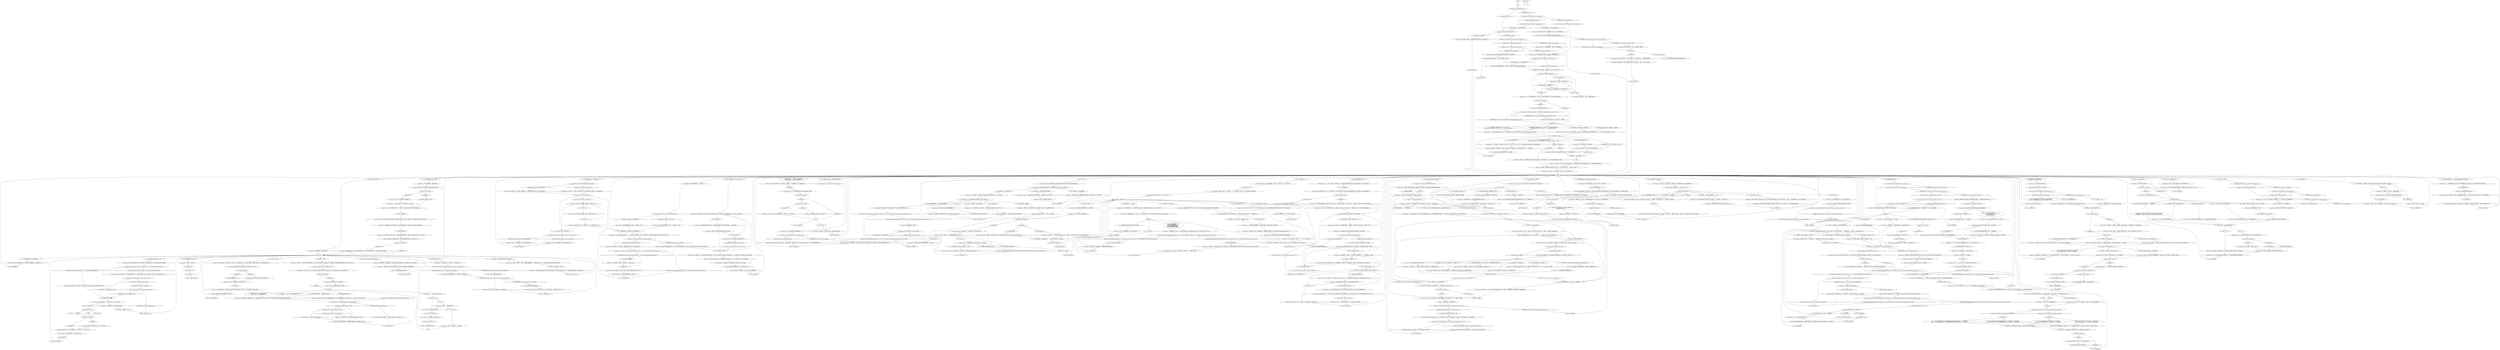 # VILLAGE / WASHERWOMAN
# The Washing Woman who gives you access to the alternate sleeping location -- the shack. Includes fishing village mood and Evrart quest stuff.
# ==================================================
digraph G {
	  0 [label="START"];
	  1 [label="input"];
	  2 [label="Washerwoman: Variable[\"cargo.evrartdocument_failed_forge_one_signature\"]"];
	  3 [label="Variable[\"cargo.evrartdocument_failed_forge_one_signature\"]", shape=diamond];
	  4 [label="!(Variable[\"cargo.evrartdocument_failed_forge_one_signature\"])", shape=diamond];
	  5 [label="Jump to: [vilagehubsing]"];
	  6 [label="Logic: 在这附近甚至可能更普遍。"];
	  7 [label="Washerwoman: Variable[\"village.ww_blackc_halflight_suicide\"]"];
	  8 [label="Variable[\"village.ww_blackc_halflight_suicide\"]", shape=diamond];
	  9 [label="!(Variable[\"village.ww_blackc_halflight_suicide\"])", shape=diamond];
	  10 [label="Logic: 她可能听见了警督的锐影驶过的声音。"];
	  11 [label="Washerwoman: “你确定不要待在这里，享受加热器里温暖又舒适的火光吗？”她把破布扔进水桶——现在它已经变干净了。“在我看来，这似乎是个更好的主意……”"];
	  12 [label="Jump to: [MAINHUB]"];
	  13 [label="Washerwoman: “不，这跟那个男人*不一样*。如果是他，我们会找你。现在，你是一个人来的。就像一只乌鸦，啄着玻璃窗。”"];
	  14 [label="You: “你上周在海岸听到过广播吗？”"];
	  15 [label="Washerwoman: 一阵冷风刮过。老妇人在寒风中笑着。“还有什么事情吗？”"];
	  16 [label="You: “我们是警察。我们是滋事天王。咔哒，咔哒，砰，砰！”（用你的手指手枪对准她。）\n“我是警察，*滋事天王*。咔哒，咔哒，砰，砰！”（用你的手指手枪对准她。）"];
	  17 [label="You: “沿着海岸往下还有什么？”"];
	  18 [label="Washerwoman: “值得注意？木板道上边有个旧鱼市。不过已经关门了。”"];
	  19 [label="You: “回见。”[离开。]"];
	  20 [label="Washerwoman: “欢迎来到渔村。”她睁开双眼。“请靠近一些。我有白内障。”"];
	  21 [label="Washerwoman: “别让老太太我后悔把房间钥匙交给警察。”她从围裙下面拿出一把钥匙，递给了你。“给你。”"];
	  22 [label="Washerwoman: “战争结束之后，它变成了一家慈善医院，专门收纳那些患上弹震症的老兵，还有那些想在旧疗养院的花园里寻找安宁的人。”"];
	  23 [label="Jump to: [Washerwoman: \"She nods, rinsing another piece of...\"]"];
	  24 [label="Washerwoman: “也许吧，”她的口气平静地让人焦躁。“那挺容易的。不过现在你想从我这里得到些什么，对吗？”"];
	  25 [label="Jump to: [vilagehubsing]"];
	  26 [label="Washerwoman: “怎么，你是那种到处宣扬大计划的房地产商吗？如果你想寻找开发机会，可以去看看地之角那栋废弃的建筑。”"];
	  27 [label="You: “我脑子里有一种可能的解释。”"];
	  28 [label="Washerwoman: “挺糟糕的，不是吗？”"];
	  29 [label="Washerwoman: Variable[\"village.ww_talked_about_bullet_exit\"]"];
	  30 [label="Variable[\"village.ww_talked_about_bullet_exit\"]", shape=diamond];
	  31 [label="!(Variable[\"village.ww_talked_about_bullet_exit\"])", shape=diamond];
	  32 [label="Kim Kitsuragi: 警督停下了手中的笔。他看了看你，又看了看那个老妇人。"];
	  33 [label="You: “哈里尔·杜博阿，叫我哈里就行。”"];
	  34 [label="You: “等等，我之前来过这里吗？”"];
	  35 [label="Washerwoman: Variable[\"village.ww_ency_blackcheck_ask_about_song\"]"];
	  36 [label="Variable[\"village.ww_ency_blackcheck_ask_about_song\"]", shape=diamond];
	  37 [label="!(Variable[\"village.ww_ency_blackcheck_ask_about_song\"])", shape=diamond];
	  38 [label="Jump to: [MAINHUB]"];
	  39 [label="You: “艾弗拉特想把村子的一部分变成一家小型青少年活动中心。”"];
	  40 [label="Washerwoman: “我也是这么想的。”老妇人深深地吸了一口气。“这次克莱尔兄弟想干什么？”"];
	  41 [label="Washerwoman: “是的。莉莉恩不是唯一太容易轻信别人的人。”"];
	  42 [label="Washerwoman: “你知道是谁从交易里拿走了最多利益吗？房地产开放商，建筑公司，餐厅老板，还有克莱尔在德尔塔的会计师……”"];
	  43 [label="You: “听起来很不错。”"];
	  44 [label="Composure: 这个问题肯定是因为你马虎的姿态引起的。把背挺直了，老兄。"];
	  45 [label="You: “你听说过一件丢失的夹克吗？”"];
	  46 [label="You: “有一个酒鬼弄丢了自己的夹克，我答应把他找回来。”"];
	  47 [label="You: “我找到他的夹克了，不过很脏。你能帮我洗干净吗？”\n“我找到那件夹克了，不过很脏。你能帮我洗干净吗？”"];
	  48 [label="You: “没能及时警告他，我很抱歉。”"];
	  49 [label="Reaction Speed: 打出奶奶这张牌*就会*达到理想的效果。这是最后翻盘的机会。"];
	  50 [label="Drama: 试探一下说。说没什么好担心的。"];
	  51 [label="You: “艾弗拉特给了我5雷亚尔，他可以轻轻松松地给你15雷亚尔。或者甚至是50？”"];
	  52 [label="Empathy: 你不在那个房间了，他稍微有些宽慰。"];
	  53 [label="Jump to: [MAINHUB]"];
	  54 [label="Washerwoman: Variable[\"TASK.find_idiot_doom_spiral_jacket\"]"];
	  55 [label="Variable[\"TASK.find_idiot_doom_spiral_jacket\"]", shape=diamond];
	  56 [label="!(Variable[\"TASK.find_idiot_doom_spiral_jacket\"])", shape=diamond];
	  57 [label="Drama: 她真的信了。"];
	  58 [label="CRHUB"];
	  59 [label="You: “我猜这个不是你放的——是露比。”"];
	  60 [label="Logic: 她可能听见了警督的锐影驶过的声音，把她吵醒了，就像把你吵醒一样。"];
	  61 [label="Untitled hub"];
	  62 [label="Washerwoman: “嗯？这是干什么？”她拿出文件，眯起眼睛。“过来，我看不懂这些乱七八糟的字。告诉我上面说的是什么。”"];
	  63 [label="Jump to: [Untitled hub (03)]"];
	  64 [label="You: “到底是什么？公寓还是电气厂？”"];
	  65 [label="Washerwoman: “我哪里也不去。”她瞥了一眼那满满一桶衣服。"];
	  66 [label="Washerwoman: “现在轮到你了，先生……？”"];
	  67 [label="You: “你有新房客啦！”（拿到新家的钥匙。）"];
	  68 [label="You: “好吧，如果之后我发现什么*可疑*的东西，还会再回来的。”\n“好吧，如果之后我们发现什么*可疑*的东西，还会再回来的。”"];
	  69 [label="Washerwoman: IsKimHere()"];
	  70 [label="IsKimHere()", shape=diamond];
	  71 [label="!(IsKimHere())", shape=diamond];
	  72 [label="Washerwoman: “没事的，”她安慰着你。“重要的是我们还活着。仍然过着自己的生活。就算在‘贫穷真人秀’里，大家该怎么做还是怎么做……”"];
	  73 [label="You: “帕克斯？那是什么？”"];
	  74 [label="Washerwoman: “善意终究会耗尽。”她拉紧了脖子上的围巾。“员工离开，那个地方也被关闭了。现在早就已经没了。”"];
	  75 [label="Washerwoman: “至少那些留下来的人……”她陷入沉默，回过头去，似乎在寻找某人。"];
	  76 [label="Jump to: [vilagehubsing]"];
	  77 [label="Kim Kitsuragi: “那就要靠警察去发现了。”警督掏出熟悉的蓝色笔记本。“好吧，请尽你所能地回答每一个问题。我肯定我们有些问题要问。”"];
	  78 [label="Washerwoman: “我清理过了，像往常一样。”"];
	  79 [label="Half Light: 他妈的，她打算一枪打爆自己的脑袋。"];
	  80 [label="Washerwoman: 她把头歪向一边，看着你，陷入深思。然后，她下定了决心。“不，她是个战士。”"];
	  81 [label="Jump to: [MAINHUB]"];
	  82 [label="Washerwoman: Variable[\"village.has_shack\"]"];
	  83 [label="Variable[\"village.has_shack\"]", shape=diamond];
	  84 [label="!(Variable[\"village.has_shack\"])", shape=diamond];
	  85 [label="Washerwoman: “你问过莉莉恩了吗？在她同意之前，我根本不会考虑签名的事。”她把信封还了回来。"];
	  86 [label="You: “我改变主意了，我想让你签署这些文件。”（把信封给她。）"];
	  87 [label="Washerwoman: Variable[\"village.ww_wcheck_failure_counter\"] >= 1"];
	  88 [label="Variable[\"village.ww_wcheck_failure_counter\"] >= 1", shape=diamond];
	  89 [label="!(Variable[\"village.ww_wcheck_failure_counter\"] >= 1)", shape=diamond];
	  90 [label="Washerwoman: “不肯跟你*共舞*？这就是你找搭档的标准吗？”"];
	  91 [label="Washerwoman: “注意点你说话的口气，小子。这个村子比*某些人*要好很多。”即使有白内障，她的眼神还是能直接将你穿透。"];
	  92 [label="You: “我只是需要被人需要的感觉。”"];
	  93 [label="Kim Kitsuragi: 「你还是没说对。」"];
	  94 [label="Untitled hub (03)"];
	  95 [label="Washerwoman: Variable[\"village.netpicker_signature_for_washerwoman\"]"];
	  96 [label="Variable[\"village.netpicker_signature_for_washerwoman\"]", shape=diamond];
	  97 [label="!(Variable[\"village.netpicker_signature_for_washerwoman\"])", shape=diamond];
	  98 [label="Inland Empire: 那是你好吧。一只黑色猎犬在舔舐你自己的脚踝。"];
	  99 [label="Drama: 这是事实，大人。"];
	  100 [label="You: “这个……”（摊开你的手。）"];
	  101 [label="Washerwoman: Variable[\"village.ww_greeting_done\"]"];
	  102 [label="Variable[\"village.ww_greeting_done\"]", shape=diamond];
	  103 [label="!(Variable[\"village.ww_greeting_done\"])", shape=diamond];
	  104 [label="Inland Empire: 放松，你不是个‘新面孔’了。她指的不是你。你是个局外人。一个警察，还记得吗？"];
	  105 [label="Washerwoman: “你以为我现在在做什么，RCM的这位先生？！”硬毛刷猛地一下扎进水桶里，几滴水花飞溅到你脸上。"];
	  106 [label="You: 我不会伪造任何东西。这样太可耻了。而且是违法的。"];
	  107 [label="You: “你确定她没有去些更舒服……而且没那么潮湿的地方吗？”"];
	  108 [label="Washerwoman: “是的，很早就离开了，还有狗叫声——我想大概8点左右。”"];
	  109 [label="Jump to: [rubythequestions]"];
	  110 [label="Kim Kitsuragi: 警督皱起眉头。“唔……”"];
	  111 [label="Kim Kitsuragi: 他茫然地转过头去。“你准备好了就行。”"];
	  112 [label="You: “我需要的不多。这听起来刚刚好。”"];
	  113 [label="You: “谁，什么酒鬼？”"];
	  114 [label="Washerwoman: “你迟早会见到的。”她慢慢摇摇头。“不用很长时间就能找到这些家伙。”"];
	  115 [label="You: “我听说她是个没法控制愤怒的老酒鬼，你见过她那样吗？”"];
	  116 [label="Washerwoman: “据我所知没有，不过她喜欢听音乐。曾经还给我听过她自己做的混音带。”她用手背擦了擦额头。水滴落在地面上。"];
	  117 [label="Washerwoman: “我为什么要那么做？那是个傻瓜的名字。你是个傻瓜吗？”你还没来得及开口，她就举起了干瘦的手指。“不要在一个老太太面前嘲笑自己，警官。这样做很不体面。”"];
	  118 [label="You: “不，我不想要免费的房间，这样不太合适。”（留在褴褛飞旋。）"];
	  119 [label="You: “其实吧，那个免费的房间还在吗？”"];
	  120 [label="You: “哦，因为你瞎了，好吧。”"];
	  121 [label="You: “我也是这么想的。”"];
	  122 [label="Jump to: [rubythequestions]"];
	  123 [label="Washerwoman: “你还想知道那个可怜女孩的什么事？”"];
	  124 [label="Washerwoman: CheckEquipped(\"neck_tie\")  and  Variable[\"whirling.necktie_personified\"] == true"];
	  125 [label="CheckEquipped(\"neck_tie\")  and  Variable[\"whirling.necktie_personified\"] == true", shape=diamond];
	  126 [label="!(CheckEquipped(\"neck_tie\")  and  Variable[\"whirling.necktie_personified\"] == true)", shape=diamond];
	  127 [label="Washerwoman: Variable[\"village.has_shack\"]"];
	  128 [label="Variable[\"village.has_shack\"]", shape=diamond];
	  129 [label="!(Variable[\"village.has_shack\"])", shape=diamond];
	  130 [label="Washerwoman: “你在期待些什么呢？警察总是会陷入危险的境地。有时候也会中枪。你这一行可不容易。”"];
	  131 [label="Jump to: [MAINHUB]"];
	  132 [label="Washerwoman: “母亲曾经唱的一首摇篮曲。我也给自己的孩子唱过。这是一首古老的萨马拉儿童歌曲。”"];
	  133 [label="Interfacing: 你知道的，可能还有别的办法。不过，你需要找一个比较*私密*和*谨慎*的地方……比如你的棚屋。"];
	  134 [label="Composure: 她很顽固，不过你感觉到*一丝*犹豫……你还是有可能说服她的。"];
	  135 [label="You: “你可以从签署这些文件开始。我这里有支笔。”（把文件递给她。）\n“我说过了，‘你可以从签署这些文件开始’。我这里有支笔。”（把文件递给她。）"];
	  136 [label="You: “这只是个小房地产交易。没什么不吉利的。”"];
	  137 [label="Washerwoman: Variable[\"TASK.forge_liliennes_and_isobels_signatures\"]  or  Variable[\"village.documents_refused_to_forge\"]"];
	  138 [label="Variable[\"TASK.forge_liliennes_and_isobels_signatures\"]  or  Variable[\"village.documents_refused_to_forge\"]", shape=diamond];
	  139 [label="!(Variable[\"TASK.forge_liliennes_and_isobels_signatures\"]  or  Variable[\"village.documents_refused_to_forge\"])", shape=diamond];
	  140 [label="failureoptioz"];
	  141 [label="Suggestion: 没关系的。她现在很情绪化。继续下去，让她精疲力尽。"];
	  142 [label="You: “你应该把孩子放在第一位。”"];
	  143 [label="Washerwoman: Variable[\"village.ww_sugg_expression\"]"];
	  144 [label="Variable[\"village.ww_sugg_expression\"]", shape=diamond];
	  145 [label="!(Variable[\"village.ww_sugg_expression\"])", shape=diamond];
	  146 [label="Washerwoman: “至少你会得到一份回报吧？”"];
	  147 [label="Kim Kitsuragi: “这是个*非常棒*的问题，夫人。”"];
	  148 [label="Interfacing: 当然是伪造签名了。这还不明显吗？"];
	  149 [label="Washerwoman: “你需要检查你的事实陈述，警官。”她用干瘪的手指指着你，肥皂水滴落在她的裙子上。“我没说过这种话。”"];
	  150 [label="Untitled hub"];
	  151 [label="Kim Kitsuragi: “我可以先喘口气，今天又会是个*田径赛日*，”警督一边说，一边搓了搓大腿。"];
	  152 [label="Inland Empire: 你不是有种直觉吗，可以问问她。这是一种*孤注一掷*的手段。看看她会不会觉得露比刚好符合要求。"];
	  153 [label="Kim Kitsuragi: “是的。这就是180千瓦发动机的一个缺点。”他的口气有点骄傲。“它能让那些坏人知道，你来了。”"];
	  154 [label="Washerwoman: “没有，她大多数时候很沉默。话都憋在心里……”"];
	  155 [label="Washerwoman: “她尽量不表现出来，不过我可以看出她不是来钓鱼的——通常她喜欢小钓那么几下，不过这次她基本只待在自己的房间里。”"];
	  156 [label="You: “伊泽贝尔，你必须理解，这个地方*需要*那个建设项目。”"];
	  157 [label="Washerwoman: “我不收你的钱。把这当作是村子向RCM表达的一种善意吧。”"];
	  158 [label="You: 不要打扰她。[离开。]"];
	  159 [label="Washerwoman: “那你呢？”她转向他。“我知道这个世界是怎么运转的，而且当人们互相告发的时候，它就不灵了。”"];
	  160 [label="Washerwoman: “没什么*好说*的。这里只有匆匆过客。现在，你还有别的事吗？”"];
	  161 [label="Washerwoman: “我们拥有最多的东西就是缺少财富。”她神秘的笑了。"];
	  162 [label="Jump to: [vilagehubsing]"];
	  163 [label="You: “我是个警察，我不会惹麻烦，我只会处理麻烦。”"];
	  164 [label="Washerwoman: "];
	  165 [label="", shape=diamond];
	  166 [label="!()", shape=diamond];
	  167 [label="Jump to: [MAINHUB]"];
	  168 [label="Jump to: [MAINHUB]"];
	  169 [label="Washerwoman: Variable[\"village.ww_wcheck_failure_counter\"] >= 2"];
	  170 [label="Variable[\"village.ww_wcheck_failure_counter\"] >= 2", shape=diamond];
	  171 [label="!(Variable[\"village.ww_wcheck_failure_counter\"] >= 2)", shape=diamond];
	  172 [label="You: “他是个一本正经的家伙，不肯跟我一起共舞。”"];
	  173 [label="You: “那孩子们会怎么样？”\n“那莉莉恩的孩子会怎么样？那对双胞胎，还有小莉莉？”\n“那小莉莉会怎么样？”\n“那莉莉恩的双胞胎会怎么样？”"];
	  174 [label="You: “那*然后*呢？”"];
	  175 [label="Washerwoman: “然后……”老妇人呼出一口气。她凝视着地面，无法完成这个想法。"];
	  176 [label="Washerwoman: “好的，警官。我一定会的。”"];
	  177 [label="You: “找回丢失的东西是一种荣耀。”"];
	  178 [label="Washerwoman: 老妇人缓缓摇了摇头。她把破布扔进水桶——现在它已经变干净了。"];
	  179 [label="Interfacing: 听你的，老大。"];
	  180 [label="Washerwoman: Variable[\"village.abigail_greeting_done\"]  or  Variable[\"village.idiot_greeting_done\"]  or  Variable[\"village.rosemary_made_it_to_main_hub\"]"];
	  181 [label="Variable[\"village.abigail_greeting_done\"]  or  Variable[\"village.idiot_greeting_done\"]  or  Variable[\"village.rosemary_made_it_to_main_hub\"]", shape=diamond];
	  182 [label="!(Variable[\"village.abigail_greeting_done\"]  or  Variable[\"village.idiot_greeting_done\"]  or  Variable[\"village.rosemary_made_it_to_main_hub\"])", shape=diamond];
	  183 [label="Washerwoman: 她点点头。“根据我的经验，文件从来都不会带来任何好处。”"];
	  184 [label="Washerwoman: 她的表情柔和了许多。“所以要小心。别逞英雄。”"];
	  185 [label="Washerwoman: “嗯？这是干什么？”她拿出文件，眯起眼睛。“过来，我看不懂这些乱七八糟的字。告诉我上面说的是什么。”"];
	  186 [label="Logic: 这样根本说不通啊。"];
	  187 [label="Washerwoman: “她上周五来的。周一走的，很匆忙……”她用皱巴巴的手揉搓着水里的一件蓝色破布。“她到底惹上什么麻烦了，那个姑娘？”"];
	  188 [label="Washerwoman: “是的，要找到她，你肯定要费不少功夫。”她把破布扔进水桶——现在它已经变干净了。“你最好还是待在这里，在加热器里点上一把温暖又舒适的火……”"];
	  189 [label="Empathy: 她似乎是真心为前任房客感到担忧。她之前也见过她躲避麻烦的时候，不过这次似乎不太一样。"];
	  190 [label="Inland Empire: 往昔岁月便是黄金岁月。生命的光彩在那些匆匆赶路之人身上消失。"];
	  191 [label="Kim Kitsuragi: 他转头看向孩子们，然后叹了口气。“我们尽快把案子解决掉吧。用我的锐影联络调度台，然后叫他们帮你连接到电台。没准他们能帮点忙。”"];
	  192 [label="Washerwoman: “你请便吧。”"];
	  193 [label="You: “别误解我的意思，不过‘简陋’一般不是我的风格。”（指向你自己。）"];
	  194 [label="You: “还有谁住在这个……村子里？”"];
	  195 [label="Washerwoman: “呃，还有音乐。从大海对面飘过来的音乐。”她嘲弄到。“几天前开始的，现在吵的不得了，就算晚上也是一样。”"];
	  196 [label="You: “你还没睡？”"];
	  197 [label="Washerwoman: 她点点头，又开始冲洗衣服。"];
	  198 [label="Washerwoman: “我的建议是——不要。不要变得比你现在更老。已经够老的了。”她笑了。“你有什么烦心事吗？”"];
	  199 [label="Washerwoman: “你是个很简单的男人，”她赞许地点点头。“我就当你是有兴趣了？”"];
	  200 [label="Jump to: [Washerwoman: \"She nods, rinsing another piece of...\"]"];
	  201 [label="Interfacing: 你知道的，可能还有别的办法。不过，你需要找一个比较*私密*和*谨慎*的地方。你在飞旋旅社的房间应该可以……"];
	  202 [label="Washerwoman: CheckItem(\"kind_green_ape_pen\")  or  CheckItem(\"blue_oblong_pen\")"];
	  203 [label="CheckItem(\"kind_green_ape_pen\")  or  CheckItem(\"blue_oblong_pen\")", shape=diamond];
	  204 [label="!(CheckItem(\"kind_green_ape_pen\")  or  CheckItem(\"blue_oblong_pen\"))", shape=diamond];
	  205 [label="Washerwoman: 她点点头。“根据我的经验，文件从来都不会带来任何好处。”"];
	  206 [label="You: “我可以试试让艾弗拉特给你一点钱……”"];
	  207 [label="Washerwoman: “正直一些吧。你是一名执法人员，不是什么胖鼻涕虫手下腐败的小亲信。”"];
	  208 [label="Empathy: 你可以继续追问下去，不过我怀疑你不会从她那里打听到太多东西。"];
	  209 [label="Jump to: [MAINHUB]"];
	  210 [label="Perception (Sight): 那里没有人。"];
	  211 [label="Suggestion: 等等——让她想明白吧。"];
	  212 [label="Pain Threshold: 该死的，好冷。"];
	  213 [label="You: “我想我也见到了那帮酒鬼……”"];
	  214 [label="Kim Kitsuragi: “所以他们不再提供服务了吗？那传道书呢？”"];
	  215 [label="Suggestion: 该死，你差点就成了。这算什么——良心的谴责吗？"];
	  216 [label="Endurance: 不。你可以的。在你不行之前，身体的弹药库里还是有不少存货的。"];
	  217 [label="Perception (Sight): 在煤渣砖房屋背后，破旧的战前废墟拔地而起，宛如黑暗宫殿。风在召唤。"];
	  218 [label="Washerwoman: “滚出去，你想毁了我一天的心情！”她竖起瘦骨嶙峋的手指。“还有，那家青少年和活动中心最好是个好地方，不然我会找你麻烦的。”"];
	  219 [label="Jump to: [MAINHUB]"];
	  220 [label="Washerwoman: IsKimHere()"];
	  221 [label="IsKimHere()", shape=diamond];
	  222 [label="!(IsKimHere())", shape=diamond];
	  223 [label="Logic: 那应该是帐篷里的那群舞曲爱好者。"];
	  224 [label="You: “好吧。明白了。”"];
	  225 [label="Washerwoman: “我说过了。那是个半岛。上面没有人。只有幽灵和流浪汉。还有亲热的年轻人。”"];
	  226 [label="Washerwoman: “还有什么我能帮你的吗？”"];
	  227 [label="Untitled hub (03)"];
	  228 [label="Reaction Speed: 因为她是个瞎子，你似乎已经忘记了。"];
	  229 [label="Washerwoman: “有些东西是不会*飞*的，警官。”她张嘴笑了笑，闻了闻空气里的味道。“看看周围。谁愿意来这里做礼拜？它是三百年前建成的，那时候肯定要好很多……”"];
	  230 [label="Kim Kitsuragi: “马丁内斯发生了一起凶杀案。”他指向东边。“她可能是个嫌疑人。如果你能帮忙的话，我们会很感激的。”"];
	  231 [label="Rhetoric: 她在闪烁其词。她知道一些事。"];
	  232 [label="Washerwoman: IsHourBetween(21,  2)"];
	  233 [label="IsHourBetween(21,  2)", shape=diamond];
	  234 [label="!(IsHourBetween(21,  2))", shape=diamond];
	  235 [label="Washerwoman: “是啊。我真不怎么睡觉了。一晚上大概只睡几小时。人老之后就会这样……”她稍微搅了搅桶里的水。"];
	  236 [label="Washerwoman: “我怎么会知道？她脾气是很坏，但是并不暴力。她也没有带着枪到处跑。”她若有所思地回头看了看她的棚屋。"];
	  237 [label="You: “我好像在什么地方听过这个名字，不过跟我多说一点吧。”"];
	  238 [label="Washerwoman: “没什么……”她一边回复着，一边擦了擦额头。“有一座废弃的教堂，德洛莉丝人道主义教堂。甚至在我来这里之前，它就已经在那里了。”"];
	  239 [label="Jump to: [rubythequestions]"];
	  240 [label="Washerwoman: IsKimHere()"];
	  241 [label="IsKimHere()", shape=diamond];
	  242 [label="!(IsKimHere())", shape=diamond];
	  243 [label="Washerwoman: “哦，当然了。我们上一次在附近见到你……是12年前。那时的你也是来处理麻烦的。而你也是这么*做*的……不过，你在马丁内斯依然被认为是个不祥之兆。”"];
	  244 [label="Washerwoman: “不，我不是说你个人。而是RCM。有些人卷入了一场争斗，其中一个把另一个人杀了。然后把自己锁进了那边的柴房里，”她指向身后的建筑。"];
	  245 [label="You: “为什么？”"];
	  246 [label="You: “我们说的到底是哪种不祥之兆？”"];
	  247 [label="Suggestion: 要不要对她试试那个*表情*？"];
	  248 [label="Jump to: [MAINHUB]"];
	  249 [label="Authority: 她承认你跟她是平等的。"];
	  250 [label="Washerwoman: “没有！他们是好孩子。我引导他们走上了正确的道路。”她的声音里有一丝反抗的意味。"];
	  251 [label="Washerwoman: “呃，我想她们会长大，然后也会离开这里吧。”"];
	  252 [label="Savoir Faire: 真是一个很酷的时刻。需要说一点酷的话。"];
	  253 [label="Washerwoman: IsKimHere()"];
	  254 [label="IsKimHere()", shape=diamond];
	  255 [label="!(IsKimHere())", shape=diamond];
	  256 [label="Inland Empire: 也许这段神秘的音乐跟案子有关联呢？水仙女鲁沙卡，或者是半恶魔*阿普莎拉*，在歌唱……"];
	  257 [label="you"];
	  258 [label="Washerwoman: CheckItem(\"key_coast_home\")"];
	  259 [label="CheckItem(\"key_coast_home\")", shape=diamond];
	  260 [label="!(CheckItem(\"key_coast_home\"))", shape=diamond];
	  261 [label="Suggestion: 问问她出租房屋的事……"];
	  262 [label="You: “这是什么时候的事？”"];
	  263 [label="Kim Kitsuragi: “一枚子弹？”警督转向你，朝你微微点点头……"];
	  264 [label="Logic: 有意思。如果有时间的话，你可以调查一下这个*骚动*。"];
	  265 [label="Washerwoman: “是啊，你是的，黑暗的预兆——只想帮你自己和你的组织。帮助暴风云聚集在地平线上……”她摇摇头。"];
	  266 [label="Jump to: [Washerwoman: \"\"Don't make an old woman regret ope...\"]"];
	  267 [label="Washerwoman: Variable[\"village.ww_greeting_done\"]"];
	  268 [label="Variable[\"village.ww_greeting_done\"]", shape=diamond];
	  269 [label="!(Variable[\"village.ww_greeting_done\"])", shape=diamond];
	  270 [label="Jump to: [Untitled hub]"];
	  271 [label="Washerwoman: “我？谁也不是。只是个老洗衣妇。母亲叫我伊泽贝尔，如果你想问这个的话。我的婚后姓是莎蒂。”"];
	  272 [label="You: “我不确定RCM接受免费住宿合不合适。”"];
	  273 [label="Washerwoman: 老妇人耸耸肩。“或者不要。选择权在你。跟我也没什么关系。”"];
	  274 [label="Washerwoman: “你最好别在我家屋檐下密谋一场大革命，”她嘟囔着。“我们好不容易才挺过上一次……不过，那个房间——你想要吗？”"];
	  275 [label="Washerwoman: “随便哪天吧。”她的眼睛望向天空。“我很肯定。你到底感不感兴趣？”"];
	  276 [label="Washerwoman: “我猜她对机械和技术方面的东西很在行。甚至还修好了棚屋里的加热器，你该好好谢谢她。"];
	  277 [label="stufftosay"];
	  278 [label="You: “我*就是*不祥之兆，没错。”（继续。）\n“我就是*彻头彻尾*的不祥之兆。一直以来我都是这么跟大家说的。末日已经到来。”（继续。）"];
	  279 [label="Washerwoman: “你的想法总是翻来覆去的，不是吗……*到底*是怎么一回事？”"];
	  280 [label="Washerwoman: “这就是你对自己的*搭档*最好的评价吗？听起来你们的关系经营的并不成功。”"];
	  281 [label="You: “他们都在限制我的风格。每一个超级明星最后都会单飞。”"];
	  282 [label="Washerwoman: “是啊，他们是好孩子。我引导他们走上了正确的道路。”她的声音里有种骄傲的意味。"];
	  283 [label="You: “不是给我的。我正在进行一场*哲学*之旅，要为某个人把它取回来。”"];
	  284 [label="Washerwoman: IsKimHere()"];
	  285 [label="IsKimHere()", shape=diamond];
	  286 [label="!(IsKimHere())", shape=diamond];
	  287 [label="You: （说酷的话。）「让我们一起摇摆，鸟枪甩起来。」"];
	  288 [label="Interfacing: 我保证，肯定会很不错的。"];
	  289 [label="You: 不，我不想依靠伪造。"];
	  290 [label="Untitled hub (02)"];
	  291 [label="You: “你可以在文件上签字吗？就在弯弯曲曲的这条线这里。为了孩子们着想？”（把文件递给她。）\n“我说‘你可以在文件上签字吗？’就在弯弯曲曲的这条线这里。为了孩子们着想？”（把文件递给她。）"];
	  292 [label="Jump to: [Washerwoman: \"The woman next to a bucket of cloth...\"]"];
	  293 [label="Empathy: 他没有对你不满，而是对他自己。"];
	  294 [label="Washerwoman: Variable[\"village.washerwoman_asked_about_lilienne\"]  or  Variable[\"village.netpicker_greeting_done\"]"];
	  295 [label="Variable[\"village.washerwoman_asked_about_lilienne\"]  or  Variable[\"village.netpicker_greeting_done\"]", shape=diamond];
	  296 [label="!(Variable[\"village.washerwoman_asked_about_lilienne\"]  or  Variable[\"village.netpicker_greeting_done\"])", shape=diamond];
	  297 [label="Washerwoman: “她就在那边。”她指向码头。“黑头发的女人，倚靠在栏杆上那个。”"];
	  298 [label="Washerwoman: “这里？你吗？”她发出一阵干笑。“不，警官。我们这里只有一点硬币，还是那些醉鬼藏起来不想被他们的女人发现的——然后自己都忘记了。”"];
	  299 [label="Rhetoric: 她并没有被一个给本地大人物跑腿的警察打动。完全没有。"];
	  300 [label="Interfacing: 是啊……当然了。而且还违法呢！还是忘了吧！"];
	  301 [label="Washerwoman: “必须说，我对这个很骄傲，”她点点头，把夹克交还给你。“洗掉那些污渍的话，它还挺不错的。希望它在你手里能活得轻松一些。”"];
	  302 [label="You: “世界。”"];
	  303 [label="You: “你说得对，这地方太大了。找她就像是大海捞针。”\n“但是那个地方太大了。找她就像是大海捞针。”"];
	  304 [label="Washerwoman: Variable[\"plaza.kineema_found_out_what_tore_you_from_slumber\"]"];
	  305 [label="Variable[\"plaza.kineema_found_out_what_tore_you_from_slumber\"]", shape=diamond];
	  306 [label="!(Variable[\"plaza.kineema_found_out_what_tore_you_from_slumber\"])", shape=diamond];
	  307 [label="You: “露比的事就说到这里吧，我还有别的问题……”"];
	  308 [label="Washerwoman: 老妇人还在哼唱着那首未知的歌谣。她睁开眼睛，感觉到了你的存在。"];
	  309 [label="You: “你*确定*没听到过广播的声音？”"];
	  310 [label="Jump to: [MAINHUB]"];
	  311 [label="You: “这个渔村里有什么？”"];
	  312 [label="Washerwoman: “这是我的煤渣小镇。”她点点头，微笑的脸上满是皱纹。“我知道附近发生了什么事。”"];
	  313 [label="You: “还有什么值得注意的吗？”"];
	  314 [label="You: “你觉得她为什么会在那里留下一枚子弹？”"];
	  315 [label="You: “她有带什么技术设备吗，比如无线电之类的？”"];
	  316 [label="Visual Calculus: 那边是一个半岛。她可能是*陷入困境*了。"];
	  317 [label="Washerwoman: “那里没人用，天知道里面也没太多东西。”她把头歪向一边，考虑着什么。“你可以待在那里。”"];
	  318 [label="Washerwoman: “他是个尖锐的家伙，”她自言自语，用手拂过洗衣板。"];
	  319 [label="You: “我明白了。你知道些什么，但是你决定不告诉我们。”"];
	  320 [label="Washerwoman: “一间旧军事医院还有周围的东西。”她看向南边的建筑。“或者过去是的，在宗主国时期。”"];
	  321 [label="You: “我想我正处在重新找回自我的过程中。”"];
	  322 [label="Washerwoman: “我肯定你见过，”她点头说道，脸上还带着一种奇怪的笑容。“大自然保持着循环往复。新面孔时不时地出现，旧面孔会消失，被人遗忘。这就是我们。”"];
	  323 [label="You: “好吧，谢谢，我已经听够了。”"];
	  324 [label="Hand/Eye Coordination: 你的手在抽搐。一枚子弹隐藏在视野范围之外。还记得它滑入枪管的方式吗。上膛的枪口对准了你的心脏——这种感觉很熟悉，不是吗？"];
	  325 [label="Washerwoman: “她是个好女孩，不管她到底卷入了什么样的麻烦。”"];
	  326 [label="Washerwoman: Variable[\"village.ww_ruby_exit_seen\"]"];
	  327 [label="Variable[\"village.ww_ruby_exit_seen\"]", shape=diamond];
	  328 [label="!(Variable[\"village.ww_ruby_exit_seen\"])", shape=diamond];
	  329 [label="You: “他说的没错。我们是警察：不会惹麻烦，只会处理麻烦。”"];
	  330 [label="Washerwoman: “很抱歉，这里没太多地方给你停車。房子也不多。人也不多。我的孩子早就走了……赚钱去了，跟其他人一起。”"];
	  331 [label="Washerwoman: Variable[\"village.ww_ency_southsamaran\"]"];
	  332 [label="Variable[\"village.ww_ency_southsamaran\"]", shape=diamond];
	  333 [label="!(Variable[\"village.ww_ency_southsamaran\"])", shape=diamond];
	  334 [label="Washerwoman: “我看见上面已经有莉莉恩的名字了。啧啧啧。这个女孩太容易轻信别人。不管怎么说，我是不会在工会文件上签名的。”她把信封还给了你。"];
	  335 [label="Washerwoman: “‘臣服黑夜’，”她一边回复，一边慢慢地前后摇晃。"];
	  336 [label="Washerwoman: Variable[\"whirling.klaasje_tried_the_expression\"] == true  and  Variable[\"whirling.mirror_stopped_expression\"] == false"];
	  337 [label="Variable[\"whirling.klaasje_tried_the_expression\"] == true  and  Variable[\"whirling.mirror_stopped_expression\"] == false", shape=diamond];
	  338 [label="!(Variable[\"whirling.klaasje_tried_the_expression\"] == true  and  Variable[\"whirling.mirror_stopped_expression\"] == false)", shape=diamond];
	  339 [label="Washerwoman: “你说‘会怎么样’是什么意思？当然了，她们会长大……”"];
	  340 [label="You: “他们没有变得像那些垂死的酒鬼一样吗？”（指向那群酒鬼。）"];
	  341 [label="Washerwoman: “对你有好处。如果不帮助别人的话，也别指望别人会帮助你作为回报。这是一个很好的安排。”"];
	  342 [label="You: “你租了一个房间给她吗？”"];
	  343 [label="Reaction Speed: 那她怎么会知道你在这里？"];
	  344 [label="Composure: 她似乎对这种突然的转折并不惊讶。"];
	  345 [label="Jump to: [MAINHUB]"];
	  346 [label="Perception (Taste): 不出所料。肥皂的味道。"];
	  347 [label="You: “不，现在不行。”"];
	  348 [label="Washerwoman: “之前她遇到麻烦，或者只想独自清静一下的时候，我也是这么做的。我说的很清楚——我们这里欢迎各种各样的人。”"];
	  349 [label="Washerwoman: “是的，那就听听别的问题吧。”她环顾四周，春雪缓缓飘落——轻轻地落在渔村上空。"];
	  350 [label="You: “这就跟那人把自己锁进柴房的时候一样。我们只是想帮她走出来。”"];
	  351 [label="Washerwoman: “广播？哈——没有，我们这儿从来不听广播。小棚屋里有个收音机，但是从来没用过。”"];
	  352 [label="You: “就这样吧，金？”"];
	  353 [label="Washerwoman: “我这对耳朵听到过所有海岸上的声音。如果有异响肯定会知道的。”"];
	  354 [label="You: “我感觉你隐瞒了什么东西。这里还发生了什么事？”"];
	  355 [label="Authority: 谁也不是？她有些不对劲……绝对不是什么‘无名小卒’。"];
	  356 [label="You: “呃，如果我不想呢？”"];
	  357 [label="Washerwoman: “我的耳朵很灵敏啊。过来吧。”她向你招手。"];
	  358 [label="Washerwoman: “我想我会的，哈里。哎呀，就这么脱口而出了。我曾经认识一个叫哈里的人。他是个很强壮的小伙子，不过像块石头一样闷不做声。”"];
	  359 [label="You: “医院怎么了？”"];
	  360 [label="Kim Kitsuragi: “那我倒不担心，夫人。我们很执着。”"];
	  361 [label="You: “双重荣誉警督哈里尔·杜博阿。”"];
	  362 [label="Washerwoman: “不，你不是。我之前在附近见过你。12年前。你没惹什么麻烦——事实上你挺乐于助人的。不过，你在马丁内斯依然被认为是个不祥之兆。”"];
	  363 [label="Washerwoman: “啊，看看我，一直喋喋不休的。”她挥了挥手。“是什么风把你给吹来了？”"];
	  364 [label="Washerwoman: “我不相信。警察出现在这里，收集签名——绝对跟工会脱不了干系。”"];
	  365 [label="Washerwoman: “不过，听到你搭档的消息，我很抱歉。他似乎是个很正派的人。”"];
	  366 [label="Authority: 她自己也有几个头衔。荣誉领袖之类的。"];
	  367 [label="Washerwoman: “哦，好吧，听起来好像*真的*很重要……”"];
	  368 [label="You: （撒谎。）“会的。”"];
	  369 [label="You: 「没什么。你说什么？」"];
	  370 [label="You: 好吧，那就伪造吧。"];
	  371 [label="Untitled hub"];
	  372 [label="Kim Kitsuragi: ……然后转向洗衣女工。“不是你放在那里的，对吧。是*她*。”"];
	  373 [label="Washerwoman: “我说过了，”她的口气变得尖锐起来，“这是一首古老的*儿歌*。你不用喜欢它。”"];
	  374 [label="Washerwoman: CheckItem(\"white_envelope_lilienne_signed\")"];
	  375 [label="CheckItem(\"white_envelope_lilienne_signed\")", shape=diamond];
	  376 [label="!(CheckItem(\"white_envelope_lilienne_signed\"))", shape=diamond];
	  377 [label="Washerwoman: “是的，”她慢慢点点头，回复到。“你去吧。不能让那个胖胖的克莱尔先生失望，不是吗？”"];
	  378 [label="Encyclopedia: 这是真的。她只说过莉莉恩没签之前她是不会*考虑*的。"];
	  379 [label="Washerwoman: Variable[\"village.ww_empathy_kim_doesnt_like_shack\"] == true"];
	  380 [label="Variable[\"village.ww_empathy_kim_doesnt_like_shack\"] == true", shape=diamond];
	  381 [label="!(Variable[\"village.ww_empathy_kim_doesnt_like_shack\"] == true)", shape=diamond];
	  382 [label="Volition: 他会吗？这种环境只会激发一件事——喝酒。"];
	  383 [label="Jump to: [MAINHUB]"];
	  384 [label="Jump to: [Washerwoman: \"\"Well, hand it over then and I'll s...\"]"];
	  385 [label="You: “有人要我来找你要签名。”（把信封递给她。）"];
	  386 [label="You: “这条信息很有用，谢谢。”"];
	  387 [label="You: “打电话给你*不小心*收听到的电台，你的心情一定很激动吧，金。”\n“准备好迎接你的英雄了吗，金？”"];
	  388 [label="shackingithub"];
	  389 [label="Empathy: 她没有把自己知道的一切都告诉你。让她继续说下去。"];
	  390 [label="Washerwoman: “你挺厉害的。”老妇人点点头，能明显看出尊重的意味。“这么多头衔。其中有一个还挺*麻烦*的。”"];
	  391 [label="Washerwoman: “那还不算失去一切，”她抚平了裙子上的褶皱，回复到。“你也看到了，就算是在‘贫穷真人秀’里，大家该怎么做还是怎么做……”"];
	  392 [label="Washerwoman: Variable[\"village.ww_blackc_handeye_suicide\"]"];
	  393 [label="Variable[\"village.ww_blackc_handeye_suicide\"]", shape=diamond];
	  394 [label="!(Variable[\"village.ww_blackc_handeye_suicide\"])", shape=diamond];
	  395 [label="You: “我还有一些关于露比的问题……”"];
	  396 [label="Washerwoman: IsKimHere()"];
	  397 [label="IsKimHere()", shape=diamond];
	  398 [label="!(IsKimHere())", shape=diamond];
	  399 [label="Washerwoman: Variable[\"village.ww_altgreet_singing_reaction\"]"];
	  400 [label="Variable[\"village.ww_altgreet_singing_reaction\"]", shape=diamond];
	  401 [label="!(Variable[\"village.ww_altgreet_singing_reaction\"])", shape=diamond];
	  402 [label="You: “没时间开玩笑。你没看见我很痛吗？”"];
	  403 [label="Washerwoman: Variable[\"village.ww_whitecheck_rhetoric_convince\"]"];
	  404 [label="Variable[\"village.ww_whitecheck_rhetoric_convince\"]", shape=diamond];
	  405 [label="!(Variable[\"village.ww_whitecheck_rhetoric_convince\"])", shape=diamond];
	  406 [label="Suggestion: 听你说话对她来说才是最有力的。你*知道*这个世界是怎么运转的。"];
	  407 [label="Suggestion: 也许只要用恳求的眼神看着她就好？"];
	  408 [label="Washerwoman: “骨头里全是潮气，我也活不了太久。”她看着自己的膝盖。“如果他们想冒险一试，我又怎么能阻止得了他们呢？”"];
	  409 [label="signitsingit"];
	  410 [label="Electrochemistry: 冒着跟这个丑老太婆产生肉体接触的风险？饶了你自己吧。"];
	  411 [label="You: “他们现在在这里吗？”"];
	  412 [label="Half Light: 你说动她了！现在只要落井下石就好……"];
	  413 [label="missing_jacketing"];
	  414 [label="Conceptualization: 在她那里，失去自己的名字就像中年危机一样普通。"];
	  415 [label="Shivers: 在这里和加姆洛克之间，是一片灰色的古树海洋，上面满是工业煤烟。下面有些小房子，一个杂草蔓生的公园……"];
	  416 [label="Logic: 露比来过这里。你知道。"];
	  417 [label="Washerwoman: “莉莉恩很坚强。”她点点头。“比这里的大多数男人坚强。如果不是因为她和她的孩子们，这地方不会剩下任何一丝生机。”"];
	  418 [label="Washerwoman: “你的想法总是翻来覆去的，不是吗……*到底*是怎么一回事？”"];
	  419 [label="Jump to: [MAINHUB]"];
	  420 [label="Washerwoman: IsKimHere()"];
	  421 [label="IsKimHere()", shape=diamond];
	  422 [label="!(IsKimHere())", shape=diamond];
	  423 [label="Empathy: 他不喜欢这样。"];
	  424 [label="Washerwoman: IsMorning()"];
	  425 [label="IsMorning()", shape=diamond];
	  426 [label="!(IsMorning())", shape=diamond];
	  427 [label="Savoir Faire: 你需要调查一下这些棚屋。特别是她的。"];
	  428 [label="You: “你说她是周一离开的？”"];
	  429 [label="You: “她这次有没有跟你说些什么？”"];
	  430 [label="Jump to: [MAINHUB]"];
	  431 [label="Encyclopedia: 当瓦萨裔康米主义者、革命家伊格纳斯·尼尔森藏匿的时候，他在北部高原的一间小屋里待了十个月。"];
	  432 [label="You: “再见，我走了。”[离开。]"];
	  433 [label="You: “你在附近见过一个叫露比的女人吗？”\n“你在附近见过一个叫露比的红发女人吗？”"];
	  434 [label="You: “为什么你棚屋的地板下面有一枚子弹？”"];
	  435 [label="Washerwoman: “‘这件屁事？’”她用那双有白内障的眼睛看着你，“那是你自己的事，我不会帮你的，因为那张嘴实在是太脏了。”"];
	  436 [label="Kim Kitsuragi: “呃，如果早上你不在旅社的话，还能知道去哪里找你。”他看了看周围，补充了一句：“在这里。一间棚屋。”"];
	  437 [label="You: “这样根本说不通啊。”"];
	  438 [label="You: “也许我应该保持迷失的状态。搬到这里来……完全消失。”"];
	  439 [label="Washerwoman: 她点点头，抬起朦胧的双眼。“那你对什么感兴趣呢？”"];
	  440 [label="Washerwoman: “现在看起来很*可疑*的家伙会在教堂附近鬼鬼祟祟地走动。我不喜欢那样。”"];
	  441 [label="You: “谁会想跑到这里的鱼市来呢？”"];
	  442 [label="Jump to: [MAINHUB]"];
	  443 [label="You: “她怎么样，那个露比？”"];
	  444 [label="You: “这是一个逃离计划。”"];
	  445 [label="Jump to: [rubythequestions]"];
	  446 [label="makehubsprettier"];
	  447 [label="Washerwoman: “哦，普通的那种。暗潮，黑色猎犬。”"];
	  448 [label="Encyclopedia: 那首歌名字的地方有一个缺口。你应该问问她，就是现在！"];
	  449 [label="You: “呃，不是。是……别人。”"];
	  450 [label="You: “所以这是个测试？”"];
	  451 [label="You: “你得聪明点，阅读细则，深谋远虑，寻找机会……”"];
	  452 [label="You: “哦。好吧，如果改变主意的话，记得告诉我。我们先聊点别的吧。”\n“哦。好吧，如果改变主意的话，记得告诉我。我们在寻找一个逃犯。”"];
	  453 [label="Kim Kitsuragi: “我明白了，夫人。”警督转向你。“我希望你不介意我们四处看看。”"];
	  454 [label="You: “不会。”"];
	  456 [label="Physical Instrument: 不是轻言放弃的人。你有时候也会这样，孩子。"];
	  457 [label="Washerwoman: “呵……”那张满是皱纹的脸上没有任何动作。“我倒是想看他试试。如果有什么的话，*我*会用建筑噪音把*他*强行赶出去。”"];
	  458 [label="Washerwoman: Variable[\"village.washerwoman_conze_loosing_your_name_is_common_here\"]"];
	  459 [label="Variable[\"village.washerwoman_conze_loosing_your_name_is_common_here\"]", shape=diamond];
	  460 [label="!(Variable[\"village.washerwoman_conze_loosing_your_name_is_common_here\"])", shape=diamond];
	  461 [label="Drama: 大人，她不相信这里的情况还有好转的余地。"];
	  462 [label="Jump to: [MAINHUB]"];
	  463 [label="Washerwoman: IsKimHere()"];
	  464 [label="IsKimHere()", shape=diamond];
	  465 [label="!(IsKimHere())", shape=diamond];
	  466 [label="Jump to: [MAINHUB]"];
	  467 [label="Washerwoman: “没有。”"];
	  468 [label="Kim Kitsuragi: “她最后一次待在这里的时候，有没有跟你说些什么？”"];
	  469 [label="Washerwoman: IsTHCPresent(\"communist\")"];
	  470 [label="IsTHCPresent(\"communist\")", shape=diamond];
	  471 [label="!(IsTHCPresent(\"communist\"))", shape=diamond];
	  472 [label="Washerwoman: 坐在一桶衣服旁边的女人哼唱着一段奇怪的旋律。她的眼睛是闭起来的。"];
	  473 [label="Conceptualization: 这地方穷的太生动了，这一点也不好笑。"];
	  474 [label="You: “等等，等一下，你就这么把它*给*我了吗？”"];
	  475 [label="You: “再问一次：我能*直接住*这屋子吗？”"];
	  476 [label="Washerwoman: 扑通一声，一块肥皂掉进了水桶里。“现在，这片海岸的一切你都知道了。”"];
	  477 [label="Washerwoman: “完全没有。”她摇摇头。“当然了，她对那些瓶瓶罐罐很熟悉……她挺合群的，你懂的。不过，我只知道她会在海滩看日落的时候喝上一罐啤酒……”"];
	  478 [label="Washerwoman: “你的父母肯定为你制定了很宏大的计划。”她停顿下来，上下打量着你。“不知道你合格了吗？”"];
	  479 [label="Jump to: [MAINHUB]"];
	  480 [label="Washerwoman: “因为你是个*不祥之兆*。但是只要没有带枪的人追你，你在这里还是受欢迎的。甚至在那种情况下也是一样，因为我们渔村从来就是如此。”"];
	  481 [label="Washerwoman: IsKimHere()"];
	  482 [label="IsKimHere()", shape=diamond];
	  483 [label="!(IsKimHere())", shape=diamond];
	  484 [label="Jump to: [stufftosay]"];
	  485 [label="Washerwoman: “我们的房客，警察先生。希望海浪没有让你彻夜难眠。我有什么能帮你的吗？”"];
	  486 [label="Jump to: [MAINHUB]"];
	  487 [label="You: “你哼的是什么歌？”"];
	  488 [label="You: “我拿到了莉莉恩的签名。现在你可以签字了吗？”"];
	  489 [label="Washerwoman: “是啊，就连*我*也看得出来。我告诉过你不要自找麻烦，警察先生。我们这里也有自己的麻烦……”"];
	  490 [label="Washerwoman: Variable[\"tc.rank_known\"]"];
	  491 [label="Variable[\"tc.rank_known\"]", shape=diamond];
	  492 [label="!(Variable[\"tc.rank_known\"])", shape=diamond];
	  493 [label="Washerwoman: “什么？你*免费*帮人找回丢失的衣物吗？你没有更好的事可以做了吗？”"];
	  494 [label="Variable[\"village.ww_said_savoir_faire_cool_thing\"]"];
	  495 [label="Variable[\"village.ww_said_savoir_faire_cool_thing\"]", shape=diamond];
	  496 [label="!(Variable[\"village.ww_said_savoir_faire_cool_thing\"])", shape=diamond];
	  497 [label="You: 「好吧——让我们一起摇摆，鸟枪*们*甩起来！」"];
	  498 [label="You: “你可以从签署这些文件开始。就在弯弯曲曲的这条线这里。我这里正好有支笔。”（把文件递给她。）\n“我说过了，‘你可以从签署这些文件开始’。就在弯弯曲曲的这条线这里。我这里正好有支笔。”（把文件递给她。）"];
	  499 [label="Washerwoman: Variable[\"boardwalk.feld_mural_first_greet\"]"];
	  500 [label="Variable[\"boardwalk.feld_mural_first_greet\"]", shape=diamond];
	  501 [label="!(Variable[\"boardwalk.feld_mural_first_greet\"])", shape=diamond];
	  502 [label="Savoir Faire: 在手推車下面，小船，在小盒子里。要找到不难。"];
	  503 [label="Inland Empire: 不过，你*觉得*这是一件*好*事吗？"];
	  504 [label="Jump to: [MAINHUB]"];
	  505 [label="You: “等等，你答应过的！”"];
	  506 [label="Jump to: [MAINHUB]"];
	  507 [label="Washerwoman: “你请便吧，”老妇人耸耸肩，回复到。“耐性显然不是你的强项。”"];
	  508 [label="Washerwoman: Variable[\"village.ruby_bullet_inland_suicide\"]  or  Variable[\"village.bullet_empathy\"]"];
	  509 [label="Variable[\"village.ruby_bullet_inland_suicide\"]  or  Variable[\"village.bullet_empathy\"]", shape=diamond];
	  510 [label="!(Variable[\"village.ruby_bullet_inland_suicide\"]  or  Variable[\"village.bullet_empathy\"])", shape=diamond];
	  511 [label="You: “还有别的什么吗？”"];
	  512 [label="Suggestion: 这位露比会跟老妇人闲聊。她知道怎么应付村子里的长者——不像你。"];
	  513 [label="You: “你是什么意思？”"];
	  514 [label="MAINHUB"];
	  515 [label="Kim Kitsuragi: “你准备好了就行。”他扭过头看向那名老妇人。“谢谢你，夫人。”"];
	  516 [label="Jump to: [MAINHUB]"];
	  517 [label="You: “要是有人留在这里的话，会是哪里？”"];
	  518 [label="You: （点点头。）“这可能会成为我白手起家自传的第一章。”"];
	  519 [label="Washerwoman: “没有人，所以关门了。”停顿了很长一段时间之后，她补充了一句，“那里曾经是个热闹又繁忙的地方，那时的我还很年轻，其他人也一样……”"];
	  520 [label="You: “该死，我就知道你在隐瞒什么。这件屁事很重要！”"];
	  521 [label="Washerwoman: “我不知道……海岸上边吧。她想要安静地离开，不过门上铰链的声音很刺耳，像发情的猫一样——把我吵醒了。我听见她穿着那双重重的靴子匆匆跑了出去，往北边去了。”"];
	  522 [label="Washerwoman: “啧啧。别害羞。一切都会好起来的。”"];
	  523 [label="Washerwoman: Variable[\"village.ww_carriage_exit_seen\"]"];
	  524 [label="Variable[\"village.ww_carriage_exit_seen\"]", shape=diamond];
	  525 [label="!(Variable[\"village.ww_carriage_exit_seen\"])", shape=diamond];
	  526 [label="You: “我的名字叫……拉斐尔·安普罗修斯·库斯托。”（叹气。）"];
	  527 [label="You: “我忘了自己的名字。”"];
	  528 [label="You: “有一个家伙——加尔特——让我*每晚*都要付钱给他，这样我就不会被冻死在外面。”"];
	  529 [label="Jump to: [MAINHUB]"];
	  530 [label="Washerwoman: “是啊，”她莞尔一笑。“有时候我好像也迷失在了这片虚无之中。”"];
	  531 [label="Washerwoman: “现在这片区域里都是纵横交错的无名街道和临时的焦渣砖房。"];
	  532 [label="You: “我对城里的那些酒鬼真的不感兴趣，不过还是谢谢你。”"];
	  533 [label="Jump to: [rubythequestions]"];
	  534 [label="You: “我们是警察，我们是来搞事情的。咔哒，咔哒，砰，砰！”\n“我们是警察。我们是滋事天王。咔哒，咔哒，砰，砰！”（用你的手指手枪对准她。）"];
	  535 [label="Washerwoman: “警察贿赂民众？一般不都是反着来的吗？”她没有等待你的回应。"];
	  536 [label="Washerwoman: “你只会找到贫穷和遗忘。”她咧嘴一笑。“你的威胁没什么用。”"];
	  537 [label="Washerwoman: “这种论调我之前已经听过很多了。‘建这个，盖那个，新的工作机会，新鲜血液……’”她不屑地摇摇头。“不知道为什么，最后总是这里的人吃亏。”"];
	  538 [label="You: “他没事。”"];
	  539 [label="You: “我已经见过莉莉恩了。”\n“我已经见过莉莉恩和她的孩子们了。”\n“我已经见过莉莉恩和她的女儿了。”\n“我已经见过莉莉恩和那对双胞胎了。”\n“我已经见过莉莉恩和那对双胞胎了。”"];
	  540 [label="Washerwoman: “没有……”老妇人说道，阴郁的眼睛朝旁边瞥了一眼。“他们搬到市郊工作去了。”"];
	  541 [label="Washerwoman: IsKimHere()"];
	  542 [label="IsKimHere()", shape=diamond];
	  543 [label="!(IsKimHere())", shape=diamond];
	  544 [label="Washerwoman: “走了，还在那里藏了点东西……”她摇摇头。“平时她是个好房客。而且也不是个*愚蠢*的家伙。”"];
	  545 [label="Kim Kitsuragi: 「你说什么。」警佐疑惑地看着你。"];
	  546 [label="Kim Kitsuragi: 「什么？」"];
	  547 [label="Washerwoman: Variable[\"TASK.forge_liliennes_and_isobels_signatures\"]  and  Variable[\"TASK.forge_liliennes_and_isobels_signatures_done\"] == false"];
	  548 [label="Variable[\"TASK.forge_liliennes_and_isobels_signatures\"]  and  Variable[\"TASK.forge_liliennes_and_isobels_signatures_done\"] == false", shape=diamond];
	  549 [label="!(Variable[\"TASK.forge_liliennes_and_isobels_signatures\"]  and  Variable[\"TASK.forge_liliennes_and_isobels_signatures_done\"] == false)", shape=diamond];
	  550 [label="Suggestion: 她想跟她说话，她们经常这样做。不过她在沉思。"];
	  551 [label="You: “关于你签署的那份文件……艾弗拉特打算用建筑噪音把你们强行赶走。”"];
	  552 [label="Washerwoman: “我指挥着一支酒鬼大军。”她的脸上闪过一丝狡黠的微笑。“如果能指引出正确方向的话，不要低估了这股力量的影响。”"];
	  553 [label="Jump to: [MAINHUB]"];
	  554 [label="Electrochemistry: 嗯嗯。这不是一间棚屋，也不是一个房间或者住所——它是一个螺旋形的楼梯，消失在极乐之中。地板上有些空瓶子，也许还有条喇叭裤……"];
	  555 [label="Kim Kitsuragi: 你注意到警督瞥了你一眼，但他什么也没说。"];
	  556 [label="Volition: 哦耶！"];
	  557 [label="Physical Instrument: 不，我们必须不停地跑来跑去。待在原地简直就是一种折磨。"];
	  558 [label="You: “金，她肯定是听见你那台锐影的声音了。”"];
	  559 [label="Jump to: [rubythequestions]"];
	  560 [label="Untitled hub"];
	  561 [label="Washerwoman: “没有，我最近没有*见过*任何人。”"];
	  562 [label="You: “这才叫真正好客的瑞瓦肖人。那个加尔特肯定有一半的吉皮特血统，或者别的之类的。”"];
	  563 [label="Washerwoman: “去教堂的路上有一些废墟——一栋公寓大楼，或者是某种电气厂……有一堆倒塌的房子，都是空的。”"];
	  564 [label="You: “你知道的，这跟工会无关。你不用担心报复问题。”"];
	  565 [label="You: “这地方穷的太生动了。”"];
	  567 [label="Perception (Hearing): 夜晚，电灯的嗡嗡声和海浪缓慢的隆隆声混杂在了一起。"];
	  568 [label="Washerwoman: “不要让一个老妇人后悔为警察开了门。”她从围裙下面拿出一把钥匙，递给了你。"];
	  569 [label="Washerwoman: Variable[\"village.ww_blackc_reaction_ruby\"]"];
	  570 [label="Variable[\"village.ww_blackc_reaction_ruby\"]", shape=diamond];
	  571 [label="!(Variable[\"village.ww_blackc_reaction_ruby\"])", shape=diamond];
	  572 [label="Washerwoman: “哦？”她的表情有些好奇。“最近这似乎变成了一个常见的话题。”"];
	  573 [label="Jump to: [vilagehubsing]"];
	  574 [label="Washerwoman: “然后还有那些酒鬼……”她叹了口气。“不是什么美妙的风景，不过我们也没什么能做的。家就是家，即便对于他们来说也是。”"];
	  575 [label="Washerwoman: “是吗？那就说吧。”一只海鸥飞过头顶——显然是个不祥之兆。"];
	  576 [label="You: “重新考虑之后，我还是不说的好。这不是我想去考虑的事情。”"];
	  577 [label="Washerwoman: 沉默了一阵子之后，她说，“你知道吗，你永远也找不到她的。”她的语气没有恶意。“她对这片海岸了如指掌。而*你*才刚刚来到这里。”"];
	  578 [label="Horrific Necktie: 麻烦？说出第二件事，*兄弟*！展示一下你的风格。"];
	  579 [label="Washerwoman: “他在沉思，需要人帮忙开门。你帮他打开门，带他去了一个更隐蔽的地方，让他想想自己到底做了什么。一个更安静的地方。”"];
	  580 [label="Washerwoman: “警察。”她眯起眼睛看着你。“我们这个村子能为你做些什么？”"];
	  581 [label="You: “我猜你是对的。毕竟那些带枪的人是冲着我来的。”"];
	  582 [label="Washerwoman: 她点点头。“我不确定他们是不是最后一批带枪的人。总会有更多人找上你们的，警官。”"];
	  583 [label="You: “没错，是工会。”"];
	  584 [label="You: “你对工会有什么不满吗？”"];
	  585 [label="You: “要么签，要么我就让RCM把这里搅个天翻地覆。我们总会找到些*什么*的……”"];
	  586 [label="Suggestion: 就像雕塑着海岸线的海浪，你会说服她的。一点一滴。只要坚持不懈就好。"];
	  587 [label="Washerwoman: “你说什么了吗？”她眯起眼睛看着你。"];
	  588 [label="Jump to: [MAINHUB]"];
	  589 [label="Washerwoman: “你在期待些什么呢？警察总是会陷入危险的境地。有时候也会中枪。你这一行可不容易。”"];
	  590 [label="Washerwoman: “失去家人是很困难的，”她严肃地点点头。“不过我们都失去过很亲近的人，有些人还不止一次。”"];
	  591 [label="Washerwoman: “*留下来*？这里大部分人都在想怎么*离开*……”"];
	  592 [label="Electrochemistry: 说的好像这个丑老太婆懂得分辨什么是愚蠢，什么是酷吗？拜托……就名字而言，龙舌兰日落是那种很*危险*的酷。"];
	  593 [label="You: “我只是忘记要奖励了。”"];
	  594 [label="Washerwoman: “是啊，取衣服的人是我知道的最*光荣*的人。”她的笑容就像一把刚刚磨好的尖刀。"];
	  595 [label="Logic: 她想看看，如果她愿意的话，你会不会这么做。"];
	  596 [label="Washerwoman: IsKimHere()"];
	  597 [label="IsKimHere()", shape=diamond];
	  598 [label="!(IsKimHere())", shape=diamond];
	  599 [label="Jump to: [MAINHUB]"];
	  600 [label="Washerwoman: “好吧，那就交给我，我看看我能做些什么……”"];
	  601 [label="You: “我可以抽出30分钟来，你能帮我清洗这件夹克吗？”"];
	  602 [label="Washerwoman: IsKimHere()"];
	  603 [label="IsKimHere()", shape=diamond];
	  604 [label="!(IsKimHere())", shape=diamond];
	  605 [label="Jump to: [You: \"\"No, I don't want a free room, it's...\"]"];
	  606 [label="You: “那你知道那对双胞胎是怎么听到狂飙怪人.FM的吗？”"];
	  607 [label="Kim Kitsuragi: 他转头看向孩子们，然后叹了口气。“我们尽快把案子解决掉吧。用我的锐影联络调度台，然后让他们帮你连接到电台。也许他们能帮上我们的忙。”"];
	  608 [label="Washerwoman: “也就是说，如果你在找住处的话，我的棚屋里有一个免费的房间。”她用沾满肥皂泡沫的拇指指向身后的建筑。"];
	  609 [label="Washerwoman: “哈！”她把纸举到离脸非常近的地方，一心一意地研究着。“我可能是个半瞎子，不过看起来村子的一部分要变成一条街道。最棒的是，我们需要离开自己的房子。”"];
	  610 [label="Washerwoman: “是的。”她点点头，看着棚户。“房间很简陋，不过有一张床和一个屋顶。附近有些人连这个都没有呢。”"];
	  611 [label="Washerwoman: IsKimHere()"];
	  612 [label="IsKimHere()", shape=diamond];
	  613 [label="!(IsKimHere())", shape=diamond];
	  614 [label="Washerwoman: “啊，我早该知道的……”她摇摇头。“这又是工会惹出来的烂摊子。你知道吗，我不怕他们。我们这里可没有害怕的习惯。”"];
	  615 [label="Washerwoman: 她继续哼唱着，伴随着那段未知的旋律前后点着头。"];
	  616 [label="Jump to: [MAINHUB]"];
	  617 [label="Washerwoman: “这里基本什么也算不上。”她咧嘴一笑。“一个缺口。地图上的一个空白点，只是一条无名街道上的一堆无名棚屋。”"];
	  618 [label="Jump to: [vilagehubsing]"];
	  619 [label="Jump to: [vilagehubsing]"];
	  620 [label="Washerwoman: “那里曾经是个补给站……我们是这么认为的。把货物和弹药运过海湾。不过那里被卡死了。我们想进去看看，有没有什么可以卖或者是回收的东西，但是不可能。”"];
	  621 [label="Composure: 没有愤怒。漫长而艰苦的生活已经教会她不要在压力下屈服。"];
	  622 [label="Washerwoman: “逃离什么？”"];
	  623 [label="Washerwoman: IsKimHere()"];
	  624 [label="IsKimHere()", shape=diamond];
	  625 [label="!(IsKimHere())", shape=diamond];
	  626 [label="Encyclopedia: 你不确定那段旋律是什么，也许来源于萨马拉南部，可能是希依盖（也称为杏味附属国。）"];
	  627 [label="Kim Kitsuragi: “我们不是来这里找麻烦的，夫人。”"];
	  628 [label="You: “如果我是不祥之兆，为什么没人告诉我呢？”（继续。）"];
	  629 [label="nighttimehub"];
	  630 [label="Washerwoman: 老妇人默默煎熬着，然后低声说道：“好吧。”她从围裙口袋里掏出一支笔，在虚线上签下自己的名字，然后把文件交还给你。"];
	  631 [label="Washerwoman: 她不情愿地从你手中接过钢笔，签下自己的名字，然后把东西都还给了你。"];
	  632 [label="You: 呃，我想不出还能说什么。"];
	  633 [label="Washerwoman: “省省吧，警官。这笔交易不会有结果的。现在，如果你不介意的话，我还有满满一桶衣服要洗。这是我的工作。也许你应该去做你的工作？”"];
	  634 [label="You: 点头。"];
	  635 [label="You: “我的搭档也中枪了。他还在医院里。”"];
	  636 [label="You: “他是我的好哥们。”"];
	  637 [label="You: “他怎么了？”"];
	  638 [label="Washerwoman: “他服用了太多的麻醉剂。多到让他从船上掉了下去，脑袋被一个浮标给切开了。”她擦掉了手上的肥皂。“看见的人说，他的脑袋就像个开了瓢的西瓜。惨不忍睹。”"];
	  639 [label="Washerwoman: “不管怎么说，都跟我无关。怎么分配你的时间是你自己的事……”"];
	  640 [label="Kim Kitsuragi: 「已经太迟了。」"];
	  641 [label="Washerwoman: “传道书试着让事情朝着那个方向发展，但总是会出事。犯罪。*意外事故*。其他事情。这个地方永远开不了。”她皱起眉头。“真可惜。它曾经是一座特别好的教堂。”"];
	  642 [label="Rhetoric: 在她看来，工会是右翼组织，因为艾弗拉特很胖。就是这么简单，而且没办法改变。"];
	  643 [label="You: 我会想个别的办法。（不用她的签名。）"];
	  644 [label="Kim Kitsuragi: 警督看了你一眼，叹了口气。“我们把它寄出去吧。”"];
	  645 [label="Jump to: [MAINHUB]"];
	  646 [label="Jump to: [You: \"\"What do you have against the Union?\"\"]"];
	  647 [label="You: “它很怪。我不喜欢。”"];
	  648 [label="Composure: 这是一个冷冰冰的、愤世嫉俗的笑容。"];
	  649 [label="Kim Kitsuragi: “在新的*跑步*日开始之前，我可以先喘口气……”"];
	  650 [label="Esprit de Corps: 在瑞瓦肖的警督用手指抚摸着立体声音响的粗糙网布。他陷入了沉思。他应该待在这儿。"];
	  651 [label="You: “谢谢你，金。”"];
	  652 [label="Washerwoman: 老妇人皱起眉毛，他也一同皱了皱眉。“那现在还有别的事情吗？”"];
	  653 [label="You: “好吧，不过你知道我在说谁吗？”"];
	  654 [label="Washerwoman: “只有我们。”她听起来很疲惫。“这已经算不上村子了。我们……*几乎*是不存在的。”"];
	  655 [label="Washerwoman: 她朝西南边挥挥手。“在那边，你可以找到……更多类似的东西。棚户和繁密茂盛的树木。那就是帕克斯。”"];
	  656 [label="You: “哦，是的，我在这里见过几个酒鬼。”"];
	  657 [label="vilagehubsing"];
	  658 [label="You: 探身过去。"];
	  659 [label="You: “如果你看不见的话，怎么会知道我来了呢？”"];
	  660 [label="You: “你可以叫我龙舌兰日落。”"];
	  661 [label="Washerwoman: “这种事偶尔是会发生的。别担心，你还会找回自己的。”"];
	  662 [label="You: “不知道我能不能住得起。”"];
	  663 [label="lastesthubbest"];
	  664 [label="You: “你是什么意思？”"];
	  665 [label="You: “我觉得还是说回村子的话题比较好。”"];
	  666 [label="You: “它为什么会废弃呢？”"];
	  667 [label="Washerwoman: “有一件事。警官，如果你找到她，请对她宽容一些……”她四下看了看。空气变得更加寒冷了。"];
	  668 [label="You: “她的生活。”"];
	  669 [label="You: “也许有些……‘经济补偿’可以改变你的主意？”（眨眨眼。）"];
	  670 [label="You: 摇头。"];
	  671 [label="Washerwoman: “是的。”她点点头。“的确如此。”"];
	  672 [label="Washerwoman: “尽管我猜你已经做好了最坏的打算。原来你是*自己的*不祥之兆。”老妇人暗自发笑。"];
	  673 [label="Inland Empire: ‘菲尔德电气’的壁画……你觉得自己应该再去看看。这次再靠*近*一点。"];
	  674 [label="Savoir Faire: 她也许把设备保存在别的地方。"];
	  675 [label="You: “那我们就沿着海岸往上走吧。”"];
	  676 [label="Washerwoman: “我不是才和你说过吗！没人听过广播，上周没有，以前也没有。”"];
	  677 [label="Washerwoman: “不，我怎么道他们是怎么听到的。在没有收音机的情况下，他们已经听了一周了。”"];
	  678 [label="You: “沿着海岸再往前是什么地方？”"];
	  679 [label="You: “不幸的是，增量开发还没有*提升*这片区域的地位。我在这里看到了潜力。”"];
	  680 [label="You: “这附近有办法能赚点小钱吗？”"];
	  681 [label="You: “就这些？海岸上肯定不止这些吧。”"];
	  682 [label="You: “她去哪了？”（继续。）"];
	  683 [label="Washerwoman: “她并不是你说的那种*老酒鬼*。有时候甚至还会分给我一些。说这是货車司机生活的一部分。不过我从没见过她失控的样子，就像某些人那样。”"];
	  684 [label="Washerwoman: “哦。”一阵阴影掠过她的脸庞。“欢迎，警官。我们这里不会惹麻烦的——而且我们也*不想*要任何麻烦。”"];
	  685 [label="Washerwoman: “肯定不是第一章了……”她看着你，嘴角带着一丝聪慧的微笑。“所以你到底感不感兴趣？”"];
	  686 [label="Kim Kitsuragi: “谜语，”警督四下看了看，干巴巴地评论到。“很符合这里的*氛围*。”"];
	  687 [label="You: “我也迷失了。”"];
	  688 [label="Washerwoman: “我也不太清楚。那是战前的一个地方。曾经挺重要的。”她耸耸肩。“不过那是战前的事。你知道的，那时我还不在这里呢。我出生在萨马拉。”"];
	  689 [label="Washerwoman: 老妇人沉默地坐着，把双手伸到水桶里。水滴从边缘溅了出来。她拧动一块破布，慢慢说道：“是啊，我把房间让给了那个叫露比的姑娘……”"];
	  690 [label="rubythequestions"];
	  691 [label="Washerwoman: “也许他们是害怕了。”"];
	  692 [label="You: “我中枪了！”"];
	  693 [label="Jump to: [MAINHUB]"];
	  694 [label="Jump to: [MAINHUB]"];
	  695 [label="You: “你可以在文件上签字吗？为了孩子们着想？”（把文件递给她。）\n“我说‘你可以在文件上签字吗？’为了孩子们着想？”（把文件递给她。）"];
	  696 [label="Washerwoman: “啊，我们有……有的……”她的脸上掠过一阵忧伤。“但是，我们怎么能做得到呢？”"];
	  697 [label="You: “它叫什么？”"];
	  698 [label="Washerwoman: “改变主意了，是吗？我想你会的。没有比免费更好的交易了。”"];
	  699 [label="Washerwoman: “我在这个村子里养大了自己的孩子，他们自己挺好的。”"];
	  700 [label="You: “你觉得莉莉恩的孩子们长大以后会做什么呢？”"];
	  701 [label="Suggestion: 你已经让她上钩了。现在收线吧。"];
	  702 [label="You: “恐怕我不能发表任何评论——这是警察的官方事务。”"];
	  703 [label="Washerwoman: IsKimHere()"];
	  704 [label="IsKimHere()", shape=diamond];
	  705 [label="!(IsKimHere())", shape=diamond];
	  706 [label="Kim Kitsuragi: “其实吧，他有的。”警督瞥了一眼手表。"];
	  707 [label="You: “那就是*我*知道，而*你*需要去搞明白了。”（朝她眨眨眼。）"];
	  708 [label="You: 「什么？」"];
	  709 [label="Kim Kitsuragi: 「没什么，」他摇着头说。「我们继续吧。」"];
	  710 [label="Jump to: [MAINHUB]"];
	  711 [label="Empathy: 她是认真的。这是一个诚恳的请求。"];
	  712 [label="Conceptualization: 对于一首儿歌来说，它有点糟糕。即便它是一首摇篮曲。"];
	  713 [label="Jump to: [vilagehubsing]"];
	  714 [label="Washerwoman: CheckItem(\"white_envelope_lilienne_signed\")"];
	  715 [label="CheckItem(\"white_envelope_lilienne_signed\")", shape=diamond];
	  716 [label="!(CheckItem(\"white_envelope_lilienne_signed\"))", shape=diamond];
	  717 [label="You: “那我先去问问她。”"];
	  718 [label="You: “可以，我会等的。”"];
	  719 [label="Logic: 你应该去她的棚户周围转转——也许她也租给过其他人？"];
	  720 [label="You: “好吧，那我就收下了。”（收下新家的钥匙。）"];
	  721 [label="Washerwoman: “他们就只会说这些废话吗？呸！”她摇着头说道。"];
	  722 [label="Encyclopedia: 那首歌名字的地方有一个缺口。你应该问问她，就是现在！"];
	  723 [label="Washerwoman: “嗯，他们就是这样抓到你的。所以我们才会把煤渣砖房子建在海边。这样就不用把钱交给那些恶棍了……”她四下看了看。“可能看起来不怎么样，不过至少是属于*我们*的。”"];
	  724 [label="Washerwoman: “呃，莉莉恩和她的孩子们。几个新来的人住在东边的房子里。”她朝着院子对面的方向点点头。“不过他们现在不在。”"];
	  725 [label="Jump to: [MAINHUB]"];
	  726 [label="Washerwoman: “随你便吧，”她一边说，一边把散下来的头发塞到披肩下面，“不过如果你什么时候需要庇护，记得来找老伊泽贝尔和她的海边棚屋。”"];
	  727 [label="Washerwoman: “我能看出来，”她点点头，眼睛里闪烁着聪慧的光芒。“大家都能看出来你自我感觉良好。所以你到底感不感兴趣呢？”"];
	  728 [label="Washerwoman: IsKimHere()"];
	  729 [label="IsKimHere()", shape=diamond];
	  730 [label="!(IsKimHere())", shape=diamond];
	  731 [label="Washerwoman: “我哪里也不去。”她的表情柔和了许多。“也许村子还能为你做点别的什么？不过我们这里的东西不多——只有垃圾。还有一两支小艇……”"];
	  732 [label="You: “好吧，我还想谈谈另外一个话题。”"];
	  733 [label="Washerwoman: “现在我们捕获的东西会*直接*送上开往德尔塔或者其它地方的货車。”"];
	  734 [label="You: “房间跟她离开的时候一样吗？”"];
	  735 [label="Washerwoman: IsKimHere()"];
	  736 [label="IsKimHere()", shape=diamond];
	  737 [label="!(IsKimHere())", shape=diamond];
	  738 [label="Kim Kitsuragi: “你不是的。这里没人把我们当成是*不祥之兆*。不然大家会告诉我们的。”"];
	  739 [label="Suggestion: 逻辑和理性对这个傻老帽没用。最好使用无耻的情感操纵。一个老奶奶最大的弱点会是什么呢？"];
	  740 [label="Washerwoman: Variable[\"village.netpicker_got_her_signature\"]"];
	  741 [label="Variable[\"village.netpicker_got_her_signature\"]", shape=diamond];
	  742 [label="!(Variable[\"village.netpicker_got_her_signature\"])", shape=diamond];
	  743 [label="Washerwoman: “千万不要欺骗我们。我可能是个半瞎子，不过在背叛这方面，我的记性很好。”"];
	  744 [label="You: 什么也不说。"];
	  745 [label="Washerwoman: “他可能把它拿去当掉换酒，然后忘记了。你知道酒鬼是怎么回事……”"];
	  746 [label="Washerwoman: “就像一条聪明的狗，不是吗？”"];
	  747 [label="Empathy: 就像一条狗，没错！忠诚又可靠。"];
	  748 [label="Authority: 更像是一个奴隶，谁朝你扔骨头就跟谁跑。"];
	  749 [label="Washerwoman: “该死，那姑娘真是的，”她轻声低语到。"];
	  750 [label="Washerwoman: “不。他们试过了，不过还是状况频出。犯罪，*意外事故*，其他事情。这个地方永远开不了。”她皱起眉头。“真可惜。它曾经是一座特别好的教堂。”"];
	  751 [label="Hand/Eye Coordination: 那时我们已经*准备*好了。"];
	  752 [label="Horrific Necktie: 你终于把马丁内斯的那些*笑话*抛诸脑后了，兄弟。这地方很棒，很适合带些小妞过来。"];
	  753 [label="You: “等等，我能在哪里找到她？”"];
	  754 [label="You: （擦拭你的眉头。）“天啦，我真心希望她就藏在这个村子里。”"];
	  755 [label="Washerwoman: Variable[\"village.ww_ruby_logic_kineema\"]  and  IsKimHere()"];
	  756 [label="Variable[\"village.ww_ruby_logic_kineema\"]  and  IsKimHere()", shape=diamond];
	  757 [label="!(Variable[\"village.ww_ruby_logic_kineema\"]  and  IsKimHere())", shape=diamond];
	  758 [label="Empathy: 并不是说她在想念自己的孩子——他们已经离开太久了——不过在内心深处，这个老妇人孤独的无可救药。"];
	  759 [label="Washerwoman: “你说是就是吧，”她耸耸肩说道。"];
	  760 [label="You: “等等，为什么没人用那个房间呢？”"];
	  761 [label="Washerwoman: “我的孩子长大了，离开了，像他们一样。现在房子空了很久。我住在一个小隔间里——这样更简单，保暖也更便宜。”"];
	  762 [label="You: “它*能够*帮助我与工人阶级保持联系。”"];
	  763 [label="Washerwoman: 老妇人依然坐在椅子里，继续做着杂务。她一边做，一边自己轻轻哼着歌。"];
	  764 [label="Washerwoman: Variable[\"village.ww_altgreet_nighttime\"]"];
	  765 [label="Variable[\"village.ww_altgreet_nighttime\"]", shape=diamond];
	  766 [label="!(Variable[\"village.ww_altgreet_nighttime\"])", shape=diamond];
	  767 [label="You: “多少钱？”"];
	  768 [label="Washerwoman: “继续吧，”她厉声说道，“无礼的称呼别人。我们听过比这更糟糕的。你到底感不感兴趣？”"];
	  769 [label="Washerwoman: “大家迷失的时候不都是这么想的吗？”她的唇边掠过一抹幸灾乐祸的笑容。“在你寻找自我的道路上，*我*有什么可以帮你的吗，警官？”"];
	  770 [label="Jump to: [rubythequestions]"];
	  771 [label="Conceptualization: 她说的好像他在进行某种心灵上的静修。"];
	  772 [label="Jump to: [stufftosay]"];
	  773 [label="Washerwoman: 她点点头。“只要没有带枪的人追你，你在这里还是受欢迎的。甚至在那种情况下也是一样，因为我们建造的就是这样一座渔村。”"];
	  774 [label="Washerwoman: “我之前就见识过了。你以为他们会把*我们的*利益放在心上？有钱人总是在向穷人兜售那些永远没打算信守的诺言……”她从水桶中拉出一件深红色的破布，然后又放了回去。"];
	  775 [label="Authority: 她拥有领导者的最高权利。在这里，她的话就能一锤定音。"];
	  776 [label="Washerwoman: “你小时候摔过脑袋吗？靠着那么一点施舍是撑不了太久的……”"];
	  777 [label="Volition: 你确实叫他混蛋。这里面肯定有些关系。"];
	  778 [label="Volition: 绝对不要。"];
	  779 [label="Washerwoman: “我不相信那个胖男人的*青少年活动中心*能改变什么。不过我们还有别的选择吗？又不是说联盟政府会来拯救我们……”"];
	  780 [label="Washerwoman: “总之，你可以问问莉莉恩最近有没有看见什么——那个姑娘有办法吸引丢失和破损的东西。”"];
	  781 [label="Jump to: [MAINHUB]"];
	  782 [label="You: 「我是说：让我们一起摇摆，鸟枪甩出来。」"];
	  783 [label="Washerwoman: 老妇人缓缓摇了摇头。"];
	  784 [label="You: 跟我说说吧，发痒的手指？有什么计划？"];
	  785 [label="You: “不过，我还没有见过任何酒鬼……”"];
	  786 [label="Washerwoman: “我警告过你，”她严肃地点点头。“我警告说带枪的人会来追你。他们总是跟你的同类在一起……”"];
	  787 [label="Washerwoman: Variable[\"whirling.necktie_personified\"]  and  CheckEquipped(\"neck_tie\")"];
	  788 [label="Variable[\"whirling.necktie_personified\"]  and  CheckEquipped(\"neck_tie\")", shape=diamond];
	  789 [label="!(Variable[\"whirling.necktie_personified\"]  and  CheckEquipped(\"neck_tie\"))", shape=diamond];
	  790 [label="Interfacing: 诚然，没有什么是*不可能*的。"];
	  791 [label="You: “怎么个找麻烦？”"];
	  792 [label="Washerwoman: IsKimHere()"];
	  793 [label="IsKimHere()", shape=diamond];
	  794 [label="!(IsKimHere())", shape=diamond];
	  795 [label="Kim Kitsuragi: “我们真的应该关注一些更实际的线索……”警督不自在地四下看了看。“房地产交易谈判不是我们的主要工作。”"];
	  796 [label="Authority: 即使面临最艰难的道德困境，你也展现出了自己的美德，这就是最纯粹的心灵和灵魂。很快就会轮到下一个荣耀之拱了。"];
	  797 [label="Washerwoman: “必须说，我对这个很骄傲，”她点点头，把夹克交还给你。“洗掉那些污渍的话，它还挺不错的。相比它的前任主人，希望你能把它照顾地更好一些。”"];
	  798 [label="You: “你知道些什么。我们是来帮忙的。”"];
	  799 [label="Washerwoman: Variable[\"ice.tentflap_greeting_done\"]"];
	  800 [label="Variable[\"ice.tentflap_greeting_done\"]", shape=diamond];
	  801 [label="!(Variable[\"ice.tentflap_greeting_done\"])", shape=diamond];
	  802 [label="Jump to: [MAINHUB]"];
	  803 [label="Jump to: [You: \"\"You got yourself a tenant!\" (Get k...\"]"];
	  804 [label="Jump to: [MAINHUB]"];
	  805 [label="You: “你能和我的搭档金确认一下最近没有人听到过广播吗？”"];
	  806 [label="You: “跟我说说你自己。你到底是谁？”"];
	  807 [label="Half Light: 够了！她最好赶紧开口！"];
	  808 [label="Washerwoman: “她是个很好的伙伴。知道该怎么跟一个老妇人说话。”她摩擦着冰凉的双手。“在我这个年纪看来，你谈话的水平实在不高，所以我真的很欣赏她这一点。”"];
	  809 [label="You: “呃……叫我哈里吧。”"];
	  810 [label="You: “肯定有些*什么*的吧。告诉我。”"];
	  811 [label="Inland Empire: 太阳会为每一个人而落下。"];
	  812 [label="You: 说服她签署艾弗拉特的文件。"];
	  813 [label="You: Variable[\"village.ww_whitecheck_rhetoric_convince\"]"];
	  814 [label="Variable[\"village.ww_whitecheck_rhetoric_convince\"]", shape=diamond];
	  815 [label="!(Variable[\"village.ww_whitecheck_rhetoric_convince\"])", shape=diamond];
	  816 [label="Washerwoman: “和谁交易？”她眯起眼睛，然后嘲笑到。“装卸工会，对吗？”"];
	  817 [label="You: “呃，其实吧，没关系。我还是不打扰你了。”"];
	  818 [label="Washerwoman: “莉莉恩应该让她的剑来做决定。那姑娘在这方面真的没什么头脑。”她大笑起来，粗哑地就像乌鸦在鸣叫。“不管怎么说，我是不会签的。”"];
	  819 [label="Washerwoman: “然后穷人被赶出家园，富人变的越来越富有。现实就是这样。所以不行，我不相信那个胖男人，你也不该相信他。”"];
	  820 [label="Washerwoman: “这说的是什么蠢话？每个警察都会有搭档。不论你怎么否认，这就是你的天性。”"];
	  821 [label="You: “你肯定很骄傲吧。”"];
	  822 [label="You: “看，这个村子已经不是之前的样子了。它就是个荒废的垃圾堆。”"];
	  823 [label="Washerwoman: “不过，这并不代表你错了，”她叹了口气。“这个地方不是之前的样子了，就连我也看得出来……”"];
	  824 [label="Washerwoman: “你要一件丢失的夹克做什么？”"];
	  825 [label="Washerwoman: “我*可以*帮你洗干净，”看了一眼夹克之后，她回复到，“不过大概需要半个小时。你能等那么久吗？”"];
	  826 [label="Washerwoman: “你是想朝我眨眼，不是吗？我看不见的，还是你忘记这码事了？”\n“你是想朝我眨眼，不是吗？你的记性是不是出了问题，最近我已经看不太清楚了。”"];
	  0 -> 1
	  1 -> 232
	  2 -> 3
	  2 -> 4
	  3 -> 94
	  4 -> 290
	  5 -> 657
	  6 -> 725
	  7 -> 8
	  7 -> 9
	  8 -> 27
	  9 -> 770
	  10 -> 755
	  11 -> 499
	  12 -> 514
	  13 -> 807
	  14 -> 351
	  15 -> 516
	  16 -> 362
	  17 -> 563
	  18 -> 224
	  18 -> 441
	  18 -> 681
	  19 -> 65
	  20 -> 343
	  21 -> 616
	  22 -> 531
	  23 -> 197
	  24 -> 5
	  25 -> 657
	  26 -> 620
	  27 -> 575
	  28 -> 770
	  29 -> 30
	  29 -> 31
	  30 -> 326
	  31 -> 523
	  32 -> 80
	  33 -> 358
	  34 -> 244
	  35 -> 36
	  35 -> 37
	  36 -> 629
	  37 -> 448
	  38 -> 514
	  39 -> 609
	  40 -> 817
	  40 -> 39
	  41 -> 595
	  42 -> 207
	  43 -> 671
	  44 -> 504
	  45 -> 824
	  46 -> 745
	  47 -> 825
	  48 -> 786
	  49 -> 643
	  49 -> 173
	  50 -> 136
	  50 -> 817
	  50 -> 39
	  51 -> 776
	  52 -> 379
	  53 -> 514
	  54 -> 56
	  54 -> 55
	  55 -> 797
	  56 -> 301
	  57 -> 445
	  58 -> 675
	  58 -> 107
	  58 -> 303
	  58 -> 754
	  58 -> 287
	  59 -> 544
	  60 -> 755
	  61 -> 350
	  61 -> 564
	  61 -> 798
	  62 -> 50
	  63 -> 227
	  64 -> 688
	  66 -> 33
	  66 -> 809
	  66 -> 361
	  66 -> 526
	  66 -> 527
	  66 -> 660
	  67 -> 568
	  68 -> 731
	  69 -> 70
	  69 -> 71
	  70 -> 686
	  71 -> 121
	  71 -> 437
	  72 -> 75
	  73 -> 320
	  74 -> 76
	  75 -> 210
	  76 -> 657
	  77 -> 690
	  78 -> 511
	  79 -> 7
	  80 -> 456
	  81 -> 514
	  82 -> 83
	  82 -> 84
	  83 -> 133
	  84 -> 201
	  85 -> 294
	  86 -> 374
	  87 -> 88
	  87 -> 89
	  88 -> 586
	  89 -> 406
	  90 -> 777
	  91 -> 212
	  92 -> 639
	  93 -> 497
	  94 -> 498
	  94 -> 291
	  95 -> 96
	  95 -> 97
	  96 -> 183
	  97 -> 205
	  98 -> 484
	  99 -> 533
	  100 -> 240
	  101 -> 102
	  101 -> 103
	  102 -> 764
	  103 -> 292
	  104 -> 618
	  105 -> 346
	  106 -> 300
	  107 -> 188
	  108 -> 304
	  109 -> 690
	  110 -> 607
	  111 -> 15
	  112 -> 199
	  113 -> 114
	  114 -> 619
	  115 -> 477
	  116 -> 276
	  117 -> 592
	  118 -> 726
	  119 -> 698
	  120 -> 318
	  121 -> 391
	  122 -> 690
	  123 -> 690
	  124 -> 125
	  124 -> 126
	  125 -> 578
	  126 -> 446
	  127 -> 128
	  127 -> 129
	  128 -> 485
	  129 -> 399
	  130 -> 131
	  131 -> 514
	  132 -> 697
	  132 -> 43
	  132 -> 647
	  133 -> 547
	  134 -> 645
	  135 -> 631
	  136 -> 816
	  137 -> 138
	  137 -> 139
	  138 -> 462
	  139 -> 202
	  140 -> 632
	  140 -> 585
	  140 -> 156
	  140 -> 669
	  141 -> 137
	  142 -> 696
	  143 -> 144
	  143 -> 145
	  144 -> 778
	  145 -> 248
	  146 -> 368
	  146 -> 454
	  147 -> 413
	  148 -> 289
	  148 -> 370
	  148 -> 106
	  149 -> 378
	  150 -> 803
	  150 -> 605
	  151 -> 257
	  152 -> 27
	  153 -> 109
	  154 -> 513
	  155 -> 550
	  156 -> 537
	  157 -> 272
	  157 -> 528
	  157 -> 474
	  157 -> 720
	  158 -> 615
	  159 -> 61
	  160 -> 541
	  161 -> 648
	  162 -> 657
	  163 -> 243
	  164 -> 165
	  164 -> 166
	  167 -> 514
	  168 -> 514
	  169 -> 170
	  169 -> 171
	  170 -> 633
	  171 -> 42
	  172 -> 90
	  173 -> 339
	  174 -> 175
	  175 -> 412
	  176 -> 479
	  177 -> 594
	  178 -> 499
	  179 -> 419
	  180 -> 181
	  180 -> 182
	  181 -> 213
	  182 -> 785
	  183 -> 168
	  184 -> 209
	  185 -> 50
	  186 -> 344
	  187 -> 189
	  188 -> 499
	  189 -> 735
	  190 -> 677
	  191 -> 227
	  192 -> 162
	  193 -> 727
	  194 -> 724
	  195 -> 440
	  196 -> 235
	  197 -> 514
	  198 -> 693
	  199 -> 150
	  200 -> 197
	  201 -> 547
	  202 -> 203
	  202 -> 204
	  203 -> 82
	  204 -> 804
	  205 -> 168
	  206 -> 776
	  207 -> 141
	  208 -> 209
	  209 -> 514
	  210 -> 573
	  211 -> 744
	  211 -> 822
	  212 -> 823
	  213 -> 322
	  214 -> 750
	  215 -> 710
	  216 -> 217
	  217 -> 466
	  218 -> 791
	  219 -> 514
	  220 -> 221
	  220 -> 222
	  221 -> 424
	  222 -> 257
	  223 -> 17
	  223 -> 323
	  224 -> 225
	  225 -> 442
	  226 -> 310
	  227 -> 387
	  227 -> 651
	  228 -> 569
	  229 -> 253
	  230 -> 159
	  231 -> 611
	  232 -> 233
	  232 -> 234
	  233 -> 101
	  234 -> 127
	  235 -> 198
	  236 -> 508
	  237 -> 320
	  238 -> 666
	  239 -> 690
	  240 -> 241
	  240 -> 242
	  241 -> 32
	  242 -> 80
	  243 -> 277
	  244 -> 579
	  245 -> 480
	  246 -> 447
	  247 -> 143
	  248 -> 514
	  249 -> 345
	  250 -> 411
	  251 -> 701
	  252 -> 58
	  253 -> 254
	  253 -> 255
	  254 -> 214
	  255 -> 641
	  256 -> 17
	  256 -> 323
	  257 -> 347
	  257 -> 718
	  258 -> 259
	  258 -> 260
	  259 -> 719
	  260 -> 416
	  261 -> 802
	  262 -> 187
	  263 -> 372
	  264 -> 256
	  265 -> 807
	  266 -> 568
	  267 -> 268
	  267 -> 269
	  268 -> 308
	  269 -> 472
	  270 -> 560
	  271 -> 355
	  272 -> 273
	  273 -> 388
	  274 -> 150
	  275 -> 461
	  276 -> 674
	  277 -> 34
	  277 -> 628
	  277 -> 246
	  277 -> 278
	  278 -> 481
	  279 -> 39
	  280 -> 209
	  281 -> 820
	  282 -> 411
	  283 -> 746
	  284 -> 285
	  284 -> 286
	  285 -> 147
	  286 -> 413
	  287 -> 546
	  288 -> 419
	  289 -> 179
	  290 -> 695
	  290 -> 135
	  291 -> 630
	  292 -> 472
	  293 -> 588
	  294 -> 296
	  294 -> 295
	  295 -> 38
	  296 -> 753
	  296 -> 717
	  297 -> 717
	  298 -> 502
	  299 -> 38
	  300 -> 796
	  301 -> 53
	  302 -> 240
	  303 -> 188
	  304 -> 305
	  304 -> 306
	  305 -> 60
	  306 -> 10
	  307 -> 349
	  308 -> 722
	  309 -> 353
	  310 -> 514
	  311 -> 654
	  312 -> 231
	  313 -> 18
	  314 -> 236
	  315 -> 116
	  316 -> 577
	  317 -> 272
	  317 -> 528
	  317 -> 720
	  318 -> 231
	  319 -> 160
	  320 -> 22
	  321 -> 769
	  322 -> 104
	  323 -> 200
	  324 -> 392
	  326 -> 328
	  326 -> 327
	  327 -> 523
	  328 -> 667
	  329 -> 243
	  330 -> 363
	  331 -> 332
	  331 -> 333
	  332 -> 20
	  333 -> 626
	  334 -> 584
	  335 -> 712
	  336 -> 337
	  336 -> 338
	  337 -> 247
	  338 -> 248
	  339 -> 699
	  340 -> 250
	  341 -> 780
	  342 -> 689
	  343 -> 19
	  343 -> 658
	  343 -> 659
	  343 -> 356
	  344 -> 218
	  345 -> 514
	  346 -> 169
	  347 -> 507
	  348 -> 262
	  349 -> 12
	  350 -> 13
	  351 -> 560
	  352 -> 191
	  353 -> 270
	  354 -> 195
	  355 -> 66
	  356 -> 522
	  357 -> 658
	  357 -> 19
	  357 -> 356
	  358 -> 637
	  359 -> 74
	  360 -> 252
	  361 -> 390
	  362 -> 277
	  363 -> 514
	  364 -> 583
	  365 -> 172
	  365 -> 48
	  365 -> 281
	  365 -> 538
	  365 -> 636
	  366 -> 345
	  367 -> 146
	  368 -> 341
	  369 -> 709
	  370 -> 288
	  371 -> 656
	  371 -> 113
	  371 -> 539
	  371 -> 532
	  372 -> 544
	  373 -> 694
	  374 -> 376
	  374 -> 375
	  375 -> 418
	  376 -> 279
	  377 -> 299
	  378 -> 584
	  378 -> 450
	  379 -> 380
	  379 -> 381
	  380 -> 382
	  381 -> 506
	  382 -> 554
	  383 -> 514
	  384 -> 600
	  385 -> 714
	  386 -> 759
	  387 -> 111
	  388 -> 760
	  388 -> 67
	  388 -> 475
	  388 -> 118
	  389 -> 17
	  389 -> 354
	  389 -> 323
	  390 -> 490
	  391 -> 75
	  392 -> 393
	  392 -> 394
	  393 -> 27
	  394 -> 79
	  395 -> 123
	  396 -> 397
	  396 -> 398
	  397 -> 627
	  398 -> 446
	  399 -> 400
	  399 -> 401
	  400 -> 580
	  401 -> 267
	  402 -> 130
	  403 -> 404
	  403 -> 405
	  404 -> 739
	  405 -> 87
	  406 -> 140
	  407 -> 169
	  408 -> 634
	  408 -> 670
	  408 -> 142
	  409 -> 2
	  410 -> 248
	  411 -> 540
	  412 -> 211
	  413 -> 707
	  413 -> 46
	  413 -> 177
	  413 -> 283
	  413 -> 702
	  414 -> 458
	  415 -> 73
	  415 -> 237
	  416 -> 427
	  417 -> 180
	  418 -> 39
	  419 -> 514
	  420 -> 421
	  420 -> 422
	  421 -> 555
	  422 -> 536
	  423 -> 536
	  424 -> 425
	  424 -> 426
	  425 -> 649
	  426 -> 151
	  427 -> 261
	  428 -> 108
	  429 -> 154
	  430 -> 514
	  431 -> 663
	  432 -> 29
	  433 -> 561
	  434 -> 749
	  435 -> 541
	  436 -> 52
	  437 -> 72
	  438 -> 24
	  439 -> 25
	  440 -> 799
	  441 -> 519
	  442 -> 514
	  443 -> 808
	  444 -> 622
	  445 -> 690
	  446 -> 16
	  446 -> 329
	  446 -> 163
	  446 -> 534
	  447 -> 98
	  448 -> 629
	  449 -> 364
	  450 -> 41
	  451 -> 105
	  452 -> 176
	  453 -> 258
	  454 -> 493
	  456 -> 57
	  457 -> 186
	  458 -> 459
	  458 -> 460
	  459 -> 6
	  460 -> 725
	  461 -> 150
	  462 -> 514
	  463 -> 464
	  463 -> 465
	  464 -> 263
	  465 -> 59
	  466 -> 514
	  467 -> 99
	  468 -> 154
	  469 -> 470
	  469 -> 471
	  470 -> 431
	  471 -> 663
	  472 -> 331
	  473 -> 657
	  474 -> 317
	  475 -> 610
	  476 -> 442
	  477 -> 811
	  478 -> 44
	  479 -> 514
	  480 -> 330
	  481 -> 482
	  481 -> 483
	  482 -> 738
	  483 -> 773
	  484 -> 277
	  485 -> 81
	  486 -> 514
	  487 -> 132
	  488 -> 818
	  489 -> 672
	  490 -> 491
	  490 -> 492
	  491 -> 366
	  492 -> 249
	  493 -> 703
	  494 -> 496
	  494 -> 495
	  495 -> 217
	  496 -> 216
	  497 -> 640
	  498 -> 631
	  499 -> 500
	  499 -> 501
	  500 -> 673
	  501 -> 216
	  501 -> 494
	  502 -> 713
	  503 -> 49
	  504 -> 514
	  505 -> 149
	  506 -> 514
	  507 -> 599
	  508 -> 509
	  508 -> 510
	  509 -> 152
	  510 -> 324
	  511 -> 467
	  512 -> 602
	  513 -> 155
	  514 -> 385
	  514 -> 517
	  514 -> 395
	  514 -> 14
	  514 -> 805
	  514 -> 678
	  514 -> 806
	  514 -> 551
	  514 -> 812
	  514 -> 45
	  514 -> 47
	  514 -> 432
	  514 -> 433
	  514 -> 434
	  514 -> 692
	  514 -> 311
	  514 -> 86
	  514 -> 601
	  514 -> 487
	  514 -> 488
	  514 -> 119
	  515 -> 15
	  516 -> 514
	  517 -> 591
	  518 -> 685
	  519 -> 733
	  520 -> 435
	  521 -> 316
	  522 -> 19
	  522 -> 658
	  522 -> 659
	  523 -> 524
	  523 -> 525
	  526 -> 478
	  527 -> 661
	  528 -> 723
	  529 -> 514
	  530 -> 665
	  530 -> 687
	  531 -> 359
	  532 -> 439
	  533 -> 690
	  534 -> 362
	  535 -> 169
	  536 -> 169
	  537 -> 51
	  537 -> 206
	  537 -> 451
	  538 -> 280
	  539 -> 417
	  540 -> 700
	  541 -> 542
	  541 -> 543
	  542 -> 453
	  543 -> 258
	  544 -> 342
	  545 -> 369
	  545 -> 782
	  546 -> 708
	  546 -> 782
	  547 -> 548
	  547 -> 549
	  548 -> 784
	  549 -> 804
	  550 -> 559
	  551 -> 457
	  552 -> 553
	  553 -> 514
	  554 -> 787
	  555 -> 423
	  556 -> 557
	  557 -> 220
	  558 -> 153
	  559 -> 690
	  560 -> 352
	  560 -> 386
	  560 -> 309
	  560 -> 606
	  561 -> 228
	  562 -> 768
	  563 -> 64
	  563 -> 313
	  564 -> 614
	  565 -> 161
	  567 -> 35
	  568 -> 728
	  569 -> 570
	  569 -> 571
	  570 -> 120
	  570 -> 653
	  571 -> 452
	  571 -> 653
	  572 -> 321
	  572 -> 665
	  572 -> 438
	  573 -> 657
	  574 -> 371
	  575 -> 576
	  575 -> 444
	  576 -> 28
	  577 -> 623
	  578 -> 446
	  579 -> 771
	  580 -> 167
	  581 -> 582
	  582 -> 751
	  583 -> 40
	  584 -> 774
	  585 -> 420
	  586 -> 140
	  587 -> 409
	  588 -> 514
	  589 -> 365
	  590 -> 208
	  591 -> 608
	  592 -> 504
	  593 -> 639
	  594 -> 146
	  595 -> 646
	  596 -> 597
	  596 -> 598
	  597 -> 644
	  598 -> 588
	  599 -> 514
	  600 -> 54
	  601 -> 384
	  602 -> 603
	  602 -> 604
	  603 -> 468
	  604 -> 429
	  605 -> 118
	  606 -> 721
	  607 -> 652
	  608 -> 662
	  608 -> 767
	  609 -> 740
	  610 -> 469
	  611 -> 612
	  611 -> 613
	  612 -> 230
	  613 -> 61
	  614 -> 807
	  616 -> 514
	  617 -> 473
	  618 -> 657
	  619 -> 657
	  620 -> 790
	  621 -> 463
	  622 -> 100
	  622 -> 668
	  622 -> 302
	  623 -> 624
	  623 -> 625
	  624 -> 360
	  625 -> 58
	  626 -> 20
	  627 -> 124
	  628 -> 691
	  629 -> 196
	  629 -> 158
	  630 -> 743
	  631 -> 743
	  632 -> 407
	  633 -> 792
	  634 -> 587
	  635 -> 589
	  636 -> 590
	  637 -> 638
	  638 -> 345
	  639 -> 780
	  640 -> 783
	  641 -> 389
	  642 -> 775
	  643 -> 215
	  644 -> 293
	  645 -> 514
	  646 -> 584
	  647 -> 373
	  648 -> 69
	  649 -> 257
	  650 -> 226
	  651 -> 515
	  652 -> 63
	  653 -> 312
	  654 -> 664
	  655 -> 415
	  656 -> 322
	  657 -> 194
	  657 -> 680
	  657 -> 810
	  657 -> 565
	  657 -> 732
	  658 -> 684
	  659 -> 357
	  660 -> 117
	  661 -> 414
	  662 -> 157
	  663 -> 193
	  663 -> 518
	  663 -> 679
	  663 -> 112
	  663 -> 562
	  663 -> 762
	  664 -> 617
	  665 -> 192
	  666 -> 229
	  667 -> 711
	  668 -> 240
	  669 -> 535
	  670 -> 587
	  671 -> 694
	  672 -> 402
	  672 -> 635
	  672 -> 581
	  673 -> 466
	  674 -> 122
	  675 -> 11
	  676 -> 110
	  677 -> 270
	  678 -> 238
	  679 -> 275
	  680 -> 298
	  681 -> 26
	  682 -> 521
	  683 -> 239
	  684 -> 396
	  685 -> 150
	  686 -> 530
	  687 -> 572
	  688 -> 313
	  688 -> 323
	  689 -> 348
	  690 -> 682
	  690 -> 428
	  690 -> 315
	  690 -> 115
	  690 -> 307
	  690 -> 314
	  690 -> 443
	  690 -> 734
	  691 -> 245
	  692 -> 489
	  693 -> 514
	  694 -> 514
	  695 -> 630
	  696 -> 409
	  697 -> 335
	  698 -> 21
	  699 -> 411
	  699 -> 340
	  699 -> 821
	  700 -> 251
	  701 -> 174
	  702 -> 367
	  703 -> 704
	  703 -> 705
	  704 -> 706
	  705 -> 593
	  705 -> 92
	  706 -> 639
	  707 -> 826
	  708 -> 545
	  709 -> 827
	  710 -> 514
	  711 -> 325
	  712 -> 43
	  712 -> 647
	  713 -> 657
	  714 -> 715
	  714 -> 716
	  715 -> 185
	  716 -> 62
	  717 -> 377
	  718 -> 600
	  719 -> 802
	  720 -> 266
	  721 -> 190
	  722 -> 486
	  723 -> 388
	  724 -> 574
	  725 -> 514
	  726 -> 529
	  727 -> 150
	  728 -> 729
	  728 -> 730
	  729 -> 436
	  730 -> 529
	  731 -> 430
	  732 -> 23
	  733 -> 224
	  733 -> 681
	  734 -> 78
	  735 -> 736
	  735 -> 737
	  736 -> 77
	  737 -> 690
	  738 -> 691
	  739 -> 503
	  740 -> 741
	  740 -> 742
	  741 -> 334
	  742 -> 85
	  743 -> 596
	  744 -> 779
	  745 -> 146
	  746 -> 747
	  747 -> 748
	  748 -> 146
	  749 -> 621
	  750 -> 389
	  751 -> 131
	  752 -> 219
	  753 -> 297
	  754 -> 188
	  755 -> 756
	  755 -> 757
	  756 -> 558
	  757 -> 109
	  758 -> 67
	  758 -> 475
	  758 -> 118
	  759 -> 650
	  760 -> 761
	  761 -> 758
	  762 -> 274
	  763 -> 567
	  764 -> 765
	  764 -> 766
	  765 -> 127
	  766 -> 763
	  767 -> 157
	  768 -> 150
	  769 -> 5
	  770 -> 690
	  771 -> 772
	  772 -> 277
	  773 -> 330
	  774 -> 819
	  775 -> 134
	  776 -> 169
	  777 -> 209
	  778 -> 410
	  779 -> 408
	  780 -> 781
	  781 -> 514
	  782 -> 93
	  783 -> 827
	  784 -> 148
	  785 -> 114
	  786 -> 184
	  787 -> 788
	  787 -> 789
	  788 -> 752
	  789 -> 219
	  790 -> 476
	  791 -> 552
	  792 -> 793
	  792 -> 794
	  793 -> 795
	  794 -> 137
	  795 -> 137
	  796 -> 383
	  797 -> 53
	  798 -> 265
	  799 -> 800
	  799 -> 801
	  800 -> 223
	  801 -> 264
	  802 -> 514
	  803 -> 67
	  804 -> 514
	  805 -> 676
	  806 -> 271
	  807 -> 520
	  807 -> 68
	  807 -> 319
	  808 -> 512
	  809 -> 358
	  810 -> 655
	  811 -> 683
	  812 -> 813
	  813 -> 814
	  813 -> 815
	  814 -> 403
	  815 -> 403
	  816 -> 449
	  816 -> 817
	  816 -> 583
	  817 -> 95
	  818 -> 584
	  818 -> 505
	  818 -> 450
	  819 -> 642
	  820 -> 336
	  821 -> 282
	  822 -> 91
	  823 -> 779
	  824 -> 284
	  825 -> 556
	  826 -> 146
	  827 -> 58
}

